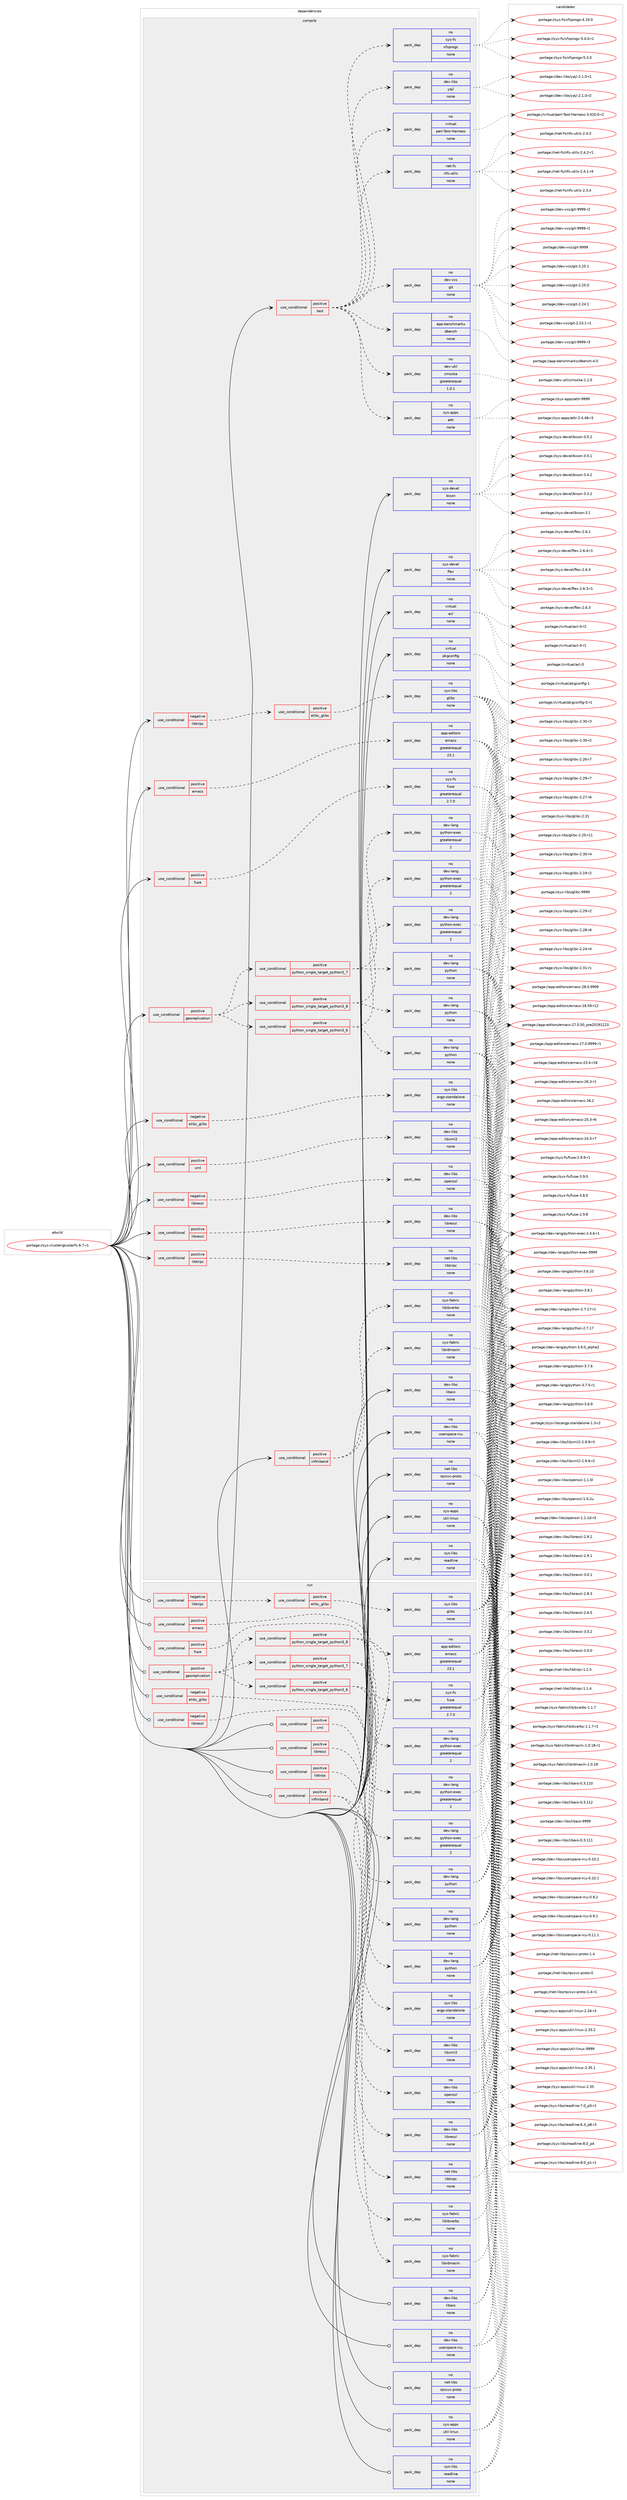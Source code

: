 digraph prolog {

# *************
# Graph options
# *************

newrank=true;
concentrate=true;
compound=true;
graph [rankdir=LR,fontname=Helvetica,fontsize=10,ranksep=1.5];#, ranksep=2.5, nodesep=0.2];
edge  [arrowhead=vee];
node  [fontname=Helvetica,fontsize=10];

# **********
# The ebuild
# **********

subgraph cluster_leftcol {
color=gray;
rank=same;
label=<<i>ebuild</i>>;
id [label="portage://sys-cluster/glusterfs-6.7-r1", color=red, width=4, href="../sys-cluster/glusterfs-6.7-r1.svg"];
}

# ****************
# The dependencies
# ****************

subgraph cluster_midcol {
color=gray;
label=<<i>dependencies</i>>;
subgraph cluster_compile {
fillcolor="#eeeeee";
style=filled;
label=<<i>compile</i>>;
subgraph cond10984 {
dependency53652 [label=<<TABLE BORDER="0" CELLBORDER="1" CELLSPACING="0" CELLPADDING="4"><TR><TD ROWSPAN="3" CELLPADDING="10">use_conditional</TD></TR><TR><TD>negative</TD></TR><TR><TD>elibc_glibc</TD></TR></TABLE>>, shape=none, color=red];
subgraph pack41522 {
dependency53653 [label=<<TABLE BORDER="0" CELLBORDER="1" CELLSPACING="0" CELLPADDING="4" WIDTH="220"><TR><TD ROWSPAN="6" CELLPADDING="30">pack_dep</TD></TR><TR><TD WIDTH="110">no</TD></TR><TR><TD>sys-libs</TD></TR><TR><TD>argp-standalone</TD></TR><TR><TD>none</TD></TR><TR><TD></TD></TR></TABLE>>, shape=none, color=blue];
}
dependency53652:e -> dependency53653:w [weight=20,style="dashed",arrowhead="vee"];
}
id:e -> dependency53652:w [weight=20,style="solid",arrowhead="vee"];
subgraph cond10985 {
dependency53654 [label=<<TABLE BORDER="0" CELLBORDER="1" CELLSPACING="0" CELLPADDING="4"><TR><TD ROWSPAN="3" CELLPADDING="10">use_conditional</TD></TR><TR><TD>negative</TD></TR><TR><TD>libressl</TD></TR></TABLE>>, shape=none, color=red];
subgraph pack41523 {
dependency53655 [label=<<TABLE BORDER="0" CELLBORDER="1" CELLSPACING="0" CELLPADDING="4" WIDTH="220"><TR><TD ROWSPAN="6" CELLPADDING="30">pack_dep</TD></TR><TR><TD WIDTH="110">no</TD></TR><TR><TD>dev-libs</TD></TR><TR><TD>openssl</TD></TR><TR><TD>none</TD></TR><TR><TD></TD></TR></TABLE>>, shape=none, color=blue];
}
dependency53654:e -> dependency53655:w [weight=20,style="dashed",arrowhead="vee"];
}
id:e -> dependency53654:w [weight=20,style="solid",arrowhead="vee"];
subgraph cond10986 {
dependency53656 [label=<<TABLE BORDER="0" CELLBORDER="1" CELLSPACING="0" CELLPADDING="4"><TR><TD ROWSPAN="3" CELLPADDING="10">use_conditional</TD></TR><TR><TD>negative</TD></TR><TR><TD>libtirpc</TD></TR></TABLE>>, shape=none, color=red];
subgraph cond10987 {
dependency53657 [label=<<TABLE BORDER="0" CELLBORDER="1" CELLSPACING="0" CELLPADDING="4"><TR><TD ROWSPAN="3" CELLPADDING="10">use_conditional</TD></TR><TR><TD>positive</TD></TR><TR><TD>elibc_glibc</TD></TR></TABLE>>, shape=none, color=red];
subgraph pack41524 {
dependency53658 [label=<<TABLE BORDER="0" CELLBORDER="1" CELLSPACING="0" CELLPADDING="4" WIDTH="220"><TR><TD ROWSPAN="6" CELLPADDING="30">pack_dep</TD></TR><TR><TD WIDTH="110">no</TD></TR><TR><TD>sys-libs</TD></TR><TR><TD>glibc</TD></TR><TR><TD>none</TD></TR><TR><TD></TD></TR></TABLE>>, shape=none, color=blue];
}
dependency53657:e -> dependency53658:w [weight=20,style="dashed",arrowhead="vee"];
}
dependency53656:e -> dependency53657:w [weight=20,style="dashed",arrowhead="vee"];
}
id:e -> dependency53656:w [weight=20,style="solid",arrowhead="vee"];
subgraph cond10988 {
dependency53659 [label=<<TABLE BORDER="0" CELLBORDER="1" CELLSPACING="0" CELLPADDING="4"><TR><TD ROWSPAN="3" CELLPADDING="10">use_conditional</TD></TR><TR><TD>positive</TD></TR><TR><TD>emacs</TD></TR></TABLE>>, shape=none, color=red];
subgraph pack41525 {
dependency53660 [label=<<TABLE BORDER="0" CELLBORDER="1" CELLSPACING="0" CELLPADDING="4" WIDTH="220"><TR><TD ROWSPAN="6" CELLPADDING="30">pack_dep</TD></TR><TR><TD WIDTH="110">no</TD></TR><TR><TD>app-editors</TD></TR><TR><TD>emacs</TD></TR><TR><TD>greaterequal</TD></TR><TR><TD>23.1</TD></TR></TABLE>>, shape=none, color=blue];
}
dependency53659:e -> dependency53660:w [weight=20,style="dashed",arrowhead="vee"];
}
id:e -> dependency53659:w [weight=20,style="solid",arrowhead="vee"];
subgraph cond10989 {
dependency53661 [label=<<TABLE BORDER="0" CELLBORDER="1" CELLSPACING="0" CELLPADDING="4"><TR><TD ROWSPAN="3" CELLPADDING="10">use_conditional</TD></TR><TR><TD>positive</TD></TR><TR><TD>fuse</TD></TR></TABLE>>, shape=none, color=red];
subgraph pack41526 {
dependency53662 [label=<<TABLE BORDER="0" CELLBORDER="1" CELLSPACING="0" CELLPADDING="4" WIDTH="220"><TR><TD ROWSPAN="6" CELLPADDING="30">pack_dep</TD></TR><TR><TD WIDTH="110">no</TD></TR><TR><TD>sys-fs</TD></TR><TR><TD>fuse</TD></TR><TR><TD>greaterequal</TD></TR><TR><TD>2.7.0</TD></TR></TABLE>>, shape=none, color=blue];
}
dependency53661:e -> dependency53662:w [weight=20,style="dashed",arrowhead="vee"];
}
id:e -> dependency53661:w [weight=20,style="solid",arrowhead="vee"];
subgraph cond10990 {
dependency53663 [label=<<TABLE BORDER="0" CELLBORDER="1" CELLSPACING="0" CELLPADDING="4"><TR><TD ROWSPAN="3" CELLPADDING="10">use_conditional</TD></TR><TR><TD>positive</TD></TR><TR><TD>georeplication</TD></TR></TABLE>>, shape=none, color=red];
subgraph cond10991 {
dependency53664 [label=<<TABLE BORDER="0" CELLBORDER="1" CELLSPACING="0" CELLPADDING="4"><TR><TD ROWSPAN="3" CELLPADDING="10">use_conditional</TD></TR><TR><TD>positive</TD></TR><TR><TD>python_single_target_python3_6</TD></TR></TABLE>>, shape=none, color=red];
subgraph pack41527 {
dependency53665 [label=<<TABLE BORDER="0" CELLBORDER="1" CELLSPACING="0" CELLPADDING="4" WIDTH="220"><TR><TD ROWSPAN="6" CELLPADDING="30">pack_dep</TD></TR><TR><TD WIDTH="110">no</TD></TR><TR><TD>dev-lang</TD></TR><TR><TD>python</TD></TR><TR><TD>none</TD></TR><TR><TD></TD></TR></TABLE>>, shape=none, color=blue];
}
dependency53664:e -> dependency53665:w [weight=20,style="dashed",arrowhead="vee"];
subgraph pack41528 {
dependency53666 [label=<<TABLE BORDER="0" CELLBORDER="1" CELLSPACING="0" CELLPADDING="4" WIDTH="220"><TR><TD ROWSPAN="6" CELLPADDING="30">pack_dep</TD></TR><TR><TD WIDTH="110">no</TD></TR><TR><TD>dev-lang</TD></TR><TR><TD>python-exec</TD></TR><TR><TD>greaterequal</TD></TR><TR><TD>2</TD></TR></TABLE>>, shape=none, color=blue];
}
dependency53664:e -> dependency53666:w [weight=20,style="dashed",arrowhead="vee"];
}
dependency53663:e -> dependency53664:w [weight=20,style="dashed",arrowhead="vee"];
subgraph cond10992 {
dependency53667 [label=<<TABLE BORDER="0" CELLBORDER="1" CELLSPACING="0" CELLPADDING="4"><TR><TD ROWSPAN="3" CELLPADDING="10">use_conditional</TD></TR><TR><TD>positive</TD></TR><TR><TD>python_single_target_python3_7</TD></TR></TABLE>>, shape=none, color=red];
subgraph pack41529 {
dependency53668 [label=<<TABLE BORDER="0" CELLBORDER="1" CELLSPACING="0" CELLPADDING="4" WIDTH="220"><TR><TD ROWSPAN="6" CELLPADDING="30">pack_dep</TD></TR><TR><TD WIDTH="110">no</TD></TR><TR><TD>dev-lang</TD></TR><TR><TD>python</TD></TR><TR><TD>none</TD></TR><TR><TD></TD></TR></TABLE>>, shape=none, color=blue];
}
dependency53667:e -> dependency53668:w [weight=20,style="dashed",arrowhead="vee"];
subgraph pack41530 {
dependency53669 [label=<<TABLE BORDER="0" CELLBORDER="1" CELLSPACING="0" CELLPADDING="4" WIDTH="220"><TR><TD ROWSPAN="6" CELLPADDING="30">pack_dep</TD></TR><TR><TD WIDTH="110">no</TD></TR><TR><TD>dev-lang</TD></TR><TR><TD>python-exec</TD></TR><TR><TD>greaterequal</TD></TR><TR><TD>2</TD></TR></TABLE>>, shape=none, color=blue];
}
dependency53667:e -> dependency53669:w [weight=20,style="dashed",arrowhead="vee"];
}
dependency53663:e -> dependency53667:w [weight=20,style="dashed",arrowhead="vee"];
subgraph cond10993 {
dependency53670 [label=<<TABLE BORDER="0" CELLBORDER="1" CELLSPACING="0" CELLPADDING="4"><TR><TD ROWSPAN="3" CELLPADDING="10">use_conditional</TD></TR><TR><TD>positive</TD></TR><TR><TD>python_single_target_python3_8</TD></TR></TABLE>>, shape=none, color=red];
subgraph pack41531 {
dependency53671 [label=<<TABLE BORDER="0" CELLBORDER="1" CELLSPACING="0" CELLPADDING="4" WIDTH="220"><TR><TD ROWSPAN="6" CELLPADDING="30">pack_dep</TD></TR><TR><TD WIDTH="110">no</TD></TR><TR><TD>dev-lang</TD></TR><TR><TD>python</TD></TR><TR><TD>none</TD></TR><TR><TD></TD></TR></TABLE>>, shape=none, color=blue];
}
dependency53670:e -> dependency53671:w [weight=20,style="dashed",arrowhead="vee"];
subgraph pack41532 {
dependency53672 [label=<<TABLE BORDER="0" CELLBORDER="1" CELLSPACING="0" CELLPADDING="4" WIDTH="220"><TR><TD ROWSPAN="6" CELLPADDING="30">pack_dep</TD></TR><TR><TD WIDTH="110">no</TD></TR><TR><TD>dev-lang</TD></TR><TR><TD>python-exec</TD></TR><TR><TD>greaterequal</TD></TR><TR><TD>2</TD></TR></TABLE>>, shape=none, color=blue];
}
dependency53670:e -> dependency53672:w [weight=20,style="dashed",arrowhead="vee"];
}
dependency53663:e -> dependency53670:w [weight=20,style="dashed",arrowhead="vee"];
}
id:e -> dependency53663:w [weight=20,style="solid",arrowhead="vee"];
subgraph cond10994 {
dependency53673 [label=<<TABLE BORDER="0" CELLBORDER="1" CELLSPACING="0" CELLPADDING="4"><TR><TD ROWSPAN="3" CELLPADDING="10">use_conditional</TD></TR><TR><TD>positive</TD></TR><TR><TD>infiniband</TD></TR></TABLE>>, shape=none, color=red];
subgraph pack41533 {
dependency53674 [label=<<TABLE BORDER="0" CELLBORDER="1" CELLSPACING="0" CELLPADDING="4" WIDTH="220"><TR><TD ROWSPAN="6" CELLPADDING="30">pack_dep</TD></TR><TR><TD WIDTH="110">no</TD></TR><TR><TD>sys-fabric</TD></TR><TR><TD>libibverbs</TD></TR><TR><TD>none</TD></TR><TR><TD></TD></TR></TABLE>>, shape=none, color=blue];
}
dependency53673:e -> dependency53674:w [weight=20,style="dashed",arrowhead="vee"];
subgraph pack41534 {
dependency53675 [label=<<TABLE BORDER="0" CELLBORDER="1" CELLSPACING="0" CELLPADDING="4" WIDTH="220"><TR><TD ROWSPAN="6" CELLPADDING="30">pack_dep</TD></TR><TR><TD WIDTH="110">no</TD></TR><TR><TD>sys-fabric</TD></TR><TR><TD>librdmacm</TD></TR><TR><TD>none</TD></TR><TR><TD></TD></TR></TABLE>>, shape=none, color=blue];
}
dependency53673:e -> dependency53675:w [weight=20,style="dashed",arrowhead="vee"];
}
id:e -> dependency53673:w [weight=20,style="solid",arrowhead="vee"];
subgraph cond10995 {
dependency53676 [label=<<TABLE BORDER="0" CELLBORDER="1" CELLSPACING="0" CELLPADDING="4"><TR><TD ROWSPAN="3" CELLPADDING="10">use_conditional</TD></TR><TR><TD>positive</TD></TR><TR><TD>libressl</TD></TR></TABLE>>, shape=none, color=red];
subgraph pack41535 {
dependency53677 [label=<<TABLE BORDER="0" CELLBORDER="1" CELLSPACING="0" CELLPADDING="4" WIDTH="220"><TR><TD ROWSPAN="6" CELLPADDING="30">pack_dep</TD></TR><TR><TD WIDTH="110">no</TD></TR><TR><TD>dev-libs</TD></TR><TR><TD>libressl</TD></TR><TR><TD>none</TD></TR><TR><TD></TD></TR></TABLE>>, shape=none, color=blue];
}
dependency53676:e -> dependency53677:w [weight=20,style="dashed",arrowhead="vee"];
}
id:e -> dependency53676:w [weight=20,style="solid",arrowhead="vee"];
subgraph cond10996 {
dependency53678 [label=<<TABLE BORDER="0" CELLBORDER="1" CELLSPACING="0" CELLPADDING="4"><TR><TD ROWSPAN="3" CELLPADDING="10">use_conditional</TD></TR><TR><TD>positive</TD></TR><TR><TD>libtirpc</TD></TR></TABLE>>, shape=none, color=red];
subgraph pack41536 {
dependency53679 [label=<<TABLE BORDER="0" CELLBORDER="1" CELLSPACING="0" CELLPADDING="4" WIDTH="220"><TR><TD ROWSPAN="6" CELLPADDING="30">pack_dep</TD></TR><TR><TD WIDTH="110">no</TD></TR><TR><TD>net-libs</TD></TR><TR><TD>libtirpc</TD></TR><TR><TD>none</TD></TR><TR><TD></TD></TR></TABLE>>, shape=none, color=blue];
}
dependency53678:e -> dependency53679:w [weight=20,style="dashed",arrowhead="vee"];
}
id:e -> dependency53678:w [weight=20,style="solid",arrowhead="vee"];
subgraph cond10997 {
dependency53680 [label=<<TABLE BORDER="0" CELLBORDER="1" CELLSPACING="0" CELLPADDING="4"><TR><TD ROWSPAN="3" CELLPADDING="10">use_conditional</TD></TR><TR><TD>positive</TD></TR><TR><TD>test</TD></TR></TABLE>>, shape=none, color=red];
subgraph pack41537 {
dependency53681 [label=<<TABLE BORDER="0" CELLBORDER="1" CELLSPACING="0" CELLPADDING="4" WIDTH="220"><TR><TD ROWSPAN="6" CELLPADDING="30">pack_dep</TD></TR><TR><TD WIDTH="110">no</TD></TR><TR><TD>dev-util</TD></TR><TR><TD>cmocka</TD></TR><TR><TD>greaterequal</TD></TR><TR><TD>1.0.1</TD></TR></TABLE>>, shape=none, color=blue];
}
dependency53680:e -> dependency53681:w [weight=20,style="dashed",arrowhead="vee"];
subgraph pack41538 {
dependency53682 [label=<<TABLE BORDER="0" CELLBORDER="1" CELLSPACING="0" CELLPADDING="4" WIDTH="220"><TR><TD ROWSPAN="6" CELLPADDING="30">pack_dep</TD></TR><TR><TD WIDTH="110">no</TD></TR><TR><TD>app-benchmarks</TD></TR><TR><TD>dbench</TD></TR><TR><TD>none</TD></TR><TR><TD></TD></TR></TABLE>>, shape=none, color=blue];
}
dependency53680:e -> dependency53682:w [weight=20,style="dashed",arrowhead="vee"];
subgraph pack41539 {
dependency53683 [label=<<TABLE BORDER="0" CELLBORDER="1" CELLSPACING="0" CELLPADDING="4" WIDTH="220"><TR><TD ROWSPAN="6" CELLPADDING="30">pack_dep</TD></TR><TR><TD WIDTH="110">no</TD></TR><TR><TD>dev-vcs</TD></TR><TR><TD>git</TD></TR><TR><TD>none</TD></TR><TR><TD></TD></TR></TABLE>>, shape=none, color=blue];
}
dependency53680:e -> dependency53683:w [weight=20,style="dashed",arrowhead="vee"];
subgraph pack41540 {
dependency53684 [label=<<TABLE BORDER="0" CELLBORDER="1" CELLSPACING="0" CELLPADDING="4" WIDTH="220"><TR><TD ROWSPAN="6" CELLPADDING="30">pack_dep</TD></TR><TR><TD WIDTH="110">no</TD></TR><TR><TD>net-fs</TD></TR><TR><TD>nfs-utils</TD></TR><TR><TD>none</TD></TR><TR><TD></TD></TR></TABLE>>, shape=none, color=blue];
}
dependency53680:e -> dependency53684:w [weight=20,style="dashed",arrowhead="vee"];
subgraph pack41541 {
dependency53685 [label=<<TABLE BORDER="0" CELLBORDER="1" CELLSPACING="0" CELLPADDING="4" WIDTH="220"><TR><TD ROWSPAN="6" CELLPADDING="30">pack_dep</TD></TR><TR><TD WIDTH="110">no</TD></TR><TR><TD>virtual</TD></TR><TR><TD>perl-Test-Harness</TD></TR><TR><TD>none</TD></TR><TR><TD></TD></TR></TABLE>>, shape=none, color=blue];
}
dependency53680:e -> dependency53685:w [weight=20,style="dashed",arrowhead="vee"];
subgraph pack41542 {
dependency53686 [label=<<TABLE BORDER="0" CELLBORDER="1" CELLSPACING="0" CELLPADDING="4" WIDTH="220"><TR><TD ROWSPAN="6" CELLPADDING="30">pack_dep</TD></TR><TR><TD WIDTH="110">no</TD></TR><TR><TD>dev-libs</TD></TR><TR><TD>yajl</TD></TR><TR><TD>none</TD></TR><TR><TD></TD></TR></TABLE>>, shape=none, color=blue];
}
dependency53680:e -> dependency53686:w [weight=20,style="dashed",arrowhead="vee"];
subgraph pack41543 {
dependency53687 [label=<<TABLE BORDER="0" CELLBORDER="1" CELLSPACING="0" CELLPADDING="4" WIDTH="220"><TR><TD ROWSPAN="6" CELLPADDING="30">pack_dep</TD></TR><TR><TD WIDTH="110">no</TD></TR><TR><TD>sys-fs</TD></TR><TR><TD>xfsprogs</TD></TR><TR><TD>none</TD></TR><TR><TD></TD></TR></TABLE>>, shape=none, color=blue];
}
dependency53680:e -> dependency53687:w [weight=20,style="dashed",arrowhead="vee"];
subgraph pack41544 {
dependency53688 [label=<<TABLE BORDER="0" CELLBORDER="1" CELLSPACING="0" CELLPADDING="4" WIDTH="220"><TR><TD ROWSPAN="6" CELLPADDING="30">pack_dep</TD></TR><TR><TD WIDTH="110">no</TD></TR><TR><TD>sys-apps</TD></TR><TR><TD>attr</TD></TR><TR><TD>none</TD></TR><TR><TD></TD></TR></TABLE>>, shape=none, color=blue];
}
dependency53680:e -> dependency53688:w [weight=20,style="dashed",arrowhead="vee"];
}
id:e -> dependency53680:w [weight=20,style="solid",arrowhead="vee"];
subgraph cond10998 {
dependency53689 [label=<<TABLE BORDER="0" CELLBORDER="1" CELLSPACING="0" CELLPADDING="4"><TR><TD ROWSPAN="3" CELLPADDING="10">use_conditional</TD></TR><TR><TD>positive</TD></TR><TR><TD>xml</TD></TR></TABLE>>, shape=none, color=red];
subgraph pack41545 {
dependency53690 [label=<<TABLE BORDER="0" CELLBORDER="1" CELLSPACING="0" CELLPADDING="4" WIDTH="220"><TR><TD ROWSPAN="6" CELLPADDING="30">pack_dep</TD></TR><TR><TD WIDTH="110">no</TD></TR><TR><TD>dev-libs</TD></TR><TR><TD>libxml2</TD></TR><TR><TD>none</TD></TR><TR><TD></TD></TR></TABLE>>, shape=none, color=blue];
}
dependency53689:e -> dependency53690:w [weight=20,style="dashed",arrowhead="vee"];
}
id:e -> dependency53689:w [weight=20,style="solid",arrowhead="vee"];
subgraph pack41546 {
dependency53691 [label=<<TABLE BORDER="0" CELLBORDER="1" CELLSPACING="0" CELLPADDING="4" WIDTH="220"><TR><TD ROWSPAN="6" CELLPADDING="30">pack_dep</TD></TR><TR><TD WIDTH="110">no</TD></TR><TR><TD>dev-libs</TD></TR><TR><TD>libaio</TD></TR><TR><TD>none</TD></TR><TR><TD></TD></TR></TABLE>>, shape=none, color=blue];
}
id:e -> dependency53691:w [weight=20,style="solid",arrowhead="vee"];
subgraph pack41547 {
dependency53692 [label=<<TABLE BORDER="0" CELLBORDER="1" CELLSPACING="0" CELLPADDING="4" WIDTH="220"><TR><TD ROWSPAN="6" CELLPADDING="30">pack_dep</TD></TR><TR><TD WIDTH="110">no</TD></TR><TR><TD>dev-libs</TD></TR><TR><TD>userspace-rcu</TD></TR><TR><TD>none</TD></TR><TR><TD></TD></TR></TABLE>>, shape=none, color=blue];
}
id:e -> dependency53692:w [weight=20,style="solid",arrowhead="vee"];
subgraph pack41548 {
dependency53693 [label=<<TABLE BORDER="0" CELLBORDER="1" CELLSPACING="0" CELLPADDING="4" WIDTH="220"><TR><TD ROWSPAN="6" CELLPADDING="30">pack_dep</TD></TR><TR><TD WIDTH="110">no</TD></TR><TR><TD>net-libs</TD></TR><TR><TD>rpcsvc-proto</TD></TR><TR><TD>none</TD></TR><TR><TD></TD></TR></TABLE>>, shape=none, color=blue];
}
id:e -> dependency53693:w [weight=20,style="solid",arrowhead="vee"];
subgraph pack41549 {
dependency53694 [label=<<TABLE BORDER="0" CELLBORDER="1" CELLSPACING="0" CELLPADDING="4" WIDTH="220"><TR><TD ROWSPAN="6" CELLPADDING="30">pack_dep</TD></TR><TR><TD WIDTH="110">no</TD></TR><TR><TD>sys-apps</TD></TR><TR><TD>util-linux</TD></TR><TR><TD>none</TD></TR><TR><TD></TD></TR></TABLE>>, shape=none, color=blue];
}
id:e -> dependency53694:w [weight=20,style="solid",arrowhead="vee"];
subgraph pack41550 {
dependency53695 [label=<<TABLE BORDER="0" CELLBORDER="1" CELLSPACING="0" CELLPADDING="4" WIDTH="220"><TR><TD ROWSPAN="6" CELLPADDING="30">pack_dep</TD></TR><TR><TD WIDTH="110">no</TD></TR><TR><TD>sys-devel</TD></TR><TR><TD>bison</TD></TR><TR><TD>none</TD></TR><TR><TD></TD></TR></TABLE>>, shape=none, color=blue];
}
id:e -> dependency53695:w [weight=20,style="solid",arrowhead="vee"];
subgraph pack41551 {
dependency53696 [label=<<TABLE BORDER="0" CELLBORDER="1" CELLSPACING="0" CELLPADDING="4" WIDTH="220"><TR><TD ROWSPAN="6" CELLPADDING="30">pack_dep</TD></TR><TR><TD WIDTH="110">no</TD></TR><TR><TD>sys-devel</TD></TR><TR><TD>flex</TD></TR><TR><TD>none</TD></TR><TR><TD></TD></TR></TABLE>>, shape=none, color=blue];
}
id:e -> dependency53696:w [weight=20,style="solid",arrowhead="vee"];
subgraph pack41552 {
dependency53697 [label=<<TABLE BORDER="0" CELLBORDER="1" CELLSPACING="0" CELLPADDING="4" WIDTH="220"><TR><TD ROWSPAN="6" CELLPADDING="30">pack_dep</TD></TR><TR><TD WIDTH="110">no</TD></TR><TR><TD>sys-libs</TD></TR><TR><TD>readline</TD></TR><TR><TD>none</TD></TR><TR><TD></TD></TR></TABLE>>, shape=none, color=blue];
}
id:e -> dependency53697:w [weight=20,style="solid",arrowhead="vee"];
subgraph pack41553 {
dependency53698 [label=<<TABLE BORDER="0" CELLBORDER="1" CELLSPACING="0" CELLPADDING="4" WIDTH="220"><TR><TD ROWSPAN="6" CELLPADDING="30">pack_dep</TD></TR><TR><TD WIDTH="110">no</TD></TR><TR><TD>virtual</TD></TR><TR><TD>acl</TD></TR><TR><TD>none</TD></TR><TR><TD></TD></TR></TABLE>>, shape=none, color=blue];
}
id:e -> dependency53698:w [weight=20,style="solid",arrowhead="vee"];
subgraph pack41554 {
dependency53699 [label=<<TABLE BORDER="0" CELLBORDER="1" CELLSPACING="0" CELLPADDING="4" WIDTH="220"><TR><TD ROWSPAN="6" CELLPADDING="30">pack_dep</TD></TR><TR><TD WIDTH="110">no</TD></TR><TR><TD>virtual</TD></TR><TR><TD>pkgconfig</TD></TR><TR><TD>none</TD></TR><TR><TD></TD></TR></TABLE>>, shape=none, color=blue];
}
id:e -> dependency53699:w [weight=20,style="solid",arrowhead="vee"];
}
subgraph cluster_compileandrun {
fillcolor="#eeeeee";
style=filled;
label=<<i>compile and run</i>>;
}
subgraph cluster_run {
fillcolor="#eeeeee";
style=filled;
label=<<i>run</i>>;
subgraph cond10999 {
dependency53700 [label=<<TABLE BORDER="0" CELLBORDER="1" CELLSPACING="0" CELLPADDING="4"><TR><TD ROWSPAN="3" CELLPADDING="10">use_conditional</TD></TR><TR><TD>negative</TD></TR><TR><TD>elibc_glibc</TD></TR></TABLE>>, shape=none, color=red];
subgraph pack41555 {
dependency53701 [label=<<TABLE BORDER="0" CELLBORDER="1" CELLSPACING="0" CELLPADDING="4" WIDTH="220"><TR><TD ROWSPAN="6" CELLPADDING="30">pack_dep</TD></TR><TR><TD WIDTH="110">no</TD></TR><TR><TD>sys-libs</TD></TR><TR><TD>argp-standalone</TD></TR><TR><TD>none</TD></TR><TR><TD></TD></TR></TABLE>>, shape=none, color=blue];
}
dependency53700:e -> dependency53701:w [weight=20,style="dashed",arrowhead="vee"];
}
id:e -> dependency53700:w [weight=20,style="solid",arrowhead="odot"];
subgraph cond11000 {
dependency53702 [label=<<TABLE BORDER="0" CELLBORDER="1" CELLSPACING="0" CELLPADDING="4"><TR><TD ROWSPAN="3" CELLPADDING="10">use_conditional</TD></TR><TR><TD>negative</TD></TR><TR><TD>libressl</TD></TR></TABLE>>, shape=none, color=red];
subgraph pack41556 {
dependency53703 [label=<<TABLE BORDER="0" CELLBORDER="1" CELLSPACING="0" CELLPADDING="4" WIDTH="220"><TR><TD ROWSPAN="6" CELLPADDING="30">pack_dep</TD></TR><TR><TD WIDTH="110">no</TD></TR><TR><TD>dev-libs</TD></TR><TR><TD>openssl</TD></TR><TR><TD>none</TD></TR><TR><TD></TD></TR></TABLE>>, shape=none, color=blue];
}
dependency53702:e -> dependency53703:w [weight=20,style="dashed",arrowhead="vee"];
}
id:e -> dependency53702:w [weight=20,style="solid",arrowhead="odot"];
subgraph cond11001 {
dependency53704 [label=<<TABLE BORDER="0" CELLBORDER="1" CELLSPACING="0" CELLPADDING="4"><TR><TD ROWSPAN="3" CELLPADDING="10">use_conditional</TD></TR><TR><TD>negative</TD></TR><TR><TD>libtirpc</TD></TR></TABLE>>, shape=none, color=red];
subgraph cond11002 {
dependency53705 [label=<<TABLE BORDER="0" CELLBORDER="1" CELLSPACING="0" CELLPADDING="4"><TR><TD ROWSPAN="3" CELLPADDING="10">use_conditional</TD></TR><TR><TD>positive</TD></TR><TR><TD>elibc_glibc</TD></TR></TABLE>>, shape=none, color=red];
subgraph pack41557 {
dependency53706 [label=<<TABLE BORDER="0" CELLBORDER="1" CELLSPACING="0" CELLPADDING="4" WIDTH="220"><TR><TD ROWSPAN="6" CELLPADDING="30">pack_dep</TD></TR><TR><TD WIDTH="110">no</TD></TR><TR><TD>sys-libs</TD></TR><TR><TD>glibc</TD></TR><TR><TD>none</TD></TR><TR><TD></TD></TR></TABLE>>, shape=none, color=blue];
}
dependency53705:e -> dependency53706:w [weight=20,style="dashed",arrowhead="vee"];
}
dependency53704:e -> dependency53705:w [weight=20,style="dashed",arrowhead="vee"];
}
id:e -> dependency53704:w [weight=20,style="solid",arrowhead="odot"];
subgraph cond11003 {
dependency53707 [label=<<TABLE BORDER="0" CELLBORDER="1" CELLSPACING="0" CELLPADDING="4"><TR><TD ROWSPAN="3" CELLPADDING="10">use_conditional</TD></TR><TR><TD>positive</TD></TR><TR><TD>emacs</TD></TR></TABLE>>, shape=none, color=red];
subgraph pack41558 {
dependency53708 [label=<<TABLE BORDER="0" CELLBORDER="1" CELLSPACING="0" CELLPADDING="4" WIDTH="220"><TR><TD ROWSPAN="6" CELLPADDING="30">pack_dep</TD></TR><TR><TD WIDTH="110">no</TD></TR><TR><TD>app-editors</TD></TR><TR><TD>emacs</TD></TR><TR><TD>greaterequal</TD></TR><TR><TD>23.1</TD></TR></TABLE>>, shape=none, color=blue];
}
dependency53707:e -> dependency53708:w [weight=20,style="dashed",arrowhead="vee"];
}
id:e -> dependency53707:w [weight=20,style="solid",arrowhead="odot"];
subgraph cond11004 {
dependency53709 [label=<<TABLE BORDER="0" CELLBORDER="1" CELLSPACING="0" CELLPADDING="4"><TR><TD ROWSPAN="3" CELLPADDING="10">use_conditional</TD></TR><TR><TD>positive</TD></TR><TR><TD>fuse</TD></TR></TABLE>>, shape=none, color=red];
subgraph pack41559 {
dependency53710 [label=<<TABLE BORDER="0" CELLBORDER="1" CELLSPACING="0" CELLPADDING="4" WIDTH="220"><TR><TD ROWSPAN="6" CELLPADDING="30">pack_dep</TD></TR><TR><TD WIDTH="110">no</TD></TR><TR><TD>sys-fs</TD></TR><TR><TD>fuse</TD></TR><TR><TD>greaterequal</TD></TR><TR><TD>2.7.0</TD></TR></TABLE>>, shape=none, color=blue];
}
dependency53709:e -> dependency53710:w [weight=20,style="dashed",arrowhead="vee"];
}
id:e -> dependency53709:w [weight=20,style="solid",arrowhead="odot"];
subgraph cond11005 {
dependency53711 [label=<<TABLE BORDER="0" CELLBORDER="1" CELLSPACING="0" CELLPADDING="4"><TR><TD ROWSPAN="3" CELLPADDING="10">use_conditional</TD></TR><TR><TD>positive</TD></TR><TR><TD>georeplication</TD></TR></TABLE>>, shape=none, color=red];
subgraph cond11006 {
dependency53712 [label=<<TABLE BORDER="0" CELLBORDER="1" CELLSPACING="0" CELLPADDING="4"><TR><TD ROWSPAN="3" CELLPADDING="10">use_conditional</TD></TR><TR><TD>positive</TD></TR><TR><TD>python_single_target_python3_6</TD></TR></TABLE>>, shape=none, color=red];
subgraph pack41560 {
dependency53713 [label=<<TABLE BORDER="0" CELLBORDER="1" CELLSPACING="0" CELLPADDING="4" WIDTH="220"><TR><TD ROWSPAN="6" CELLPADDING="30">pack_dep</TD></TR><TR><TD WIDTH="110">no</TD></TR><TR><TD>dev-lang</TD></TR><TR><TD>python</TD></TR><TR><TD>none</TD></TR><TR><TD></TD></TR></TABLE>>, shape=none, color=blue];
}
dependency53712:e -> dependency53713:w [weight=20,style="dashed",arrowhead="vee"];
subgraph pack41561 {
dependency53714 [label=<<TABLE BORDER="0" CELLBORDER="1" CELLSPACING="0" CELLPADDING="4" WIDTH="220"><TR><TD ROWSPAN="6" CELLPADDING="30">pack_dep</TD></TR><TR><TD WIDTH="110">no</TD></TR><TR><TD>dev-lang</TD></TR><TR><TD>python-exec</TD></TR><TR><TD>greaterequal</TD></TR><TR><TD>2</TD></TR></TABLE>>, shape=none, color=blue];
}
dependency53712:e -> dependency53714:w [weight=20,style="dashed",arrowhead="vee"];
}
dependency53711:e -> dependency53712:w [weight=20,style="dashed",arrowhead="vee"];
subgraph cond11007 {
dependency53715 [label=<<TABLE BORDER="0" CELLBORDER="1" CELLSPACING="0" CELLPADDING="4"><TR><TD ROWSPAN="3" CELLPADDING="10">use_conditional</TD></TR><TR><TD>positive</TD></TR><TR><TD>python_single_target_python3_7</TD></TR></TABLE>>, shape=none, color=red];
subgraph pack41562 {
dependency53716 [label=<<TABLE BORDER="0" CELLBORDER="1" CELLSPACING="0" CELLPADDING="4" WIDTH="220"><TR><TD ROWSPAN="6" CELLPADDING="30">pack_dep</TD></TR><TR><TD WIDTH="110">no</TD></TR><TR><TD>dev-lang</TD></TR><TR><TD>python</TD></TR><TR><TD>none</TD></TR><TR><TD></TD></TR></TABLE>>, shape=none, color=blue];
}
dependency53715:e -> dependency53716:w [weight=20,style="dashed",arrowhead="vee"];
subgraph pack41563 {
dependency53717 [label=<<TABLE BORDER="0" CELLBORDER="1" CELLSPACING="0" CELLPADDING="4" WIDTH="220"><TR><TD ROWSPAN="6" CELLPADDING="30">pack_dep</TD></TR><TR><TD WIDTH="110">no</TD></TR><TR><TD>dev-lang</TD></TR><TR><TD>python-exec</TD></TR><TR><TD>greaterequal</TD></TR><TR><TD>2</TD></TR></TABLE>>, shape=none, color=blue];
}
dependency53715:e -> dependency53717:w [weight=20,style="dashed",arrowhead="vee"];
}
dependency53711:e -> dependency53715:w [weight=20,style="dashed",arrowhead="vee"];
subgraph cond11008 {
dependency53718 [label=<<TABLE BORDER="0" CELLBORDER="1" CELLSPACING="0" CELLPADDING="4"><TR><TD ROWSPAN="3" CELLPADDING="10">use_conditional</TD></TR><TR><TD>positive</TD></TR><TR><TD>python_single_target_python3_8</TD></TR></TABLE>>, shape=none, color=red];
subgraph pack41564 {
dependency53719 [label=<<TABLE BORDER="0" CELLBORDER="1" CELLSPACING="0" CELLPADDING="4" WIDTH="220"><TR><TD ROWSPAN="6" CELLPADDING="30">pack_dep</TD></TR><TR><TD WIDTH="110">no</TD></TR><TR><TD>dev-lang</TD></TR><TR><TD>python</TD></TR><TR><TD>none</TD></TR><TR><TD></TD></TR></TABLE>>, shape=none, color=blue];
}
dependency53718:e -> dependency53719:w [weight=20,style="dashed",arrowhead="vee"];
subgraph pack41565 {
dependency53720 [label=<<TABLE BORDER="0" CELLBORDER="1" CELLSPACING="0" CELLPADDING="4" WIDTH="220"><TR><TD ROWSPAN="6" CELLPADDING="30">pack_dep</TD></TR><TR><TD WIDTH="110">no</TD></TR><TR><TD>dev-lang</TD></TR><TR><TD>python-exec</TD></TR><TR><TD>greaterequal</TD></TR><TR><TD>2</TD></TR></TABLE>>, shape=none, color=blue];
}
dependency53718:e -> dependency53720:w [weight=20,style="dashed",arrowhead="vee"];
}
dependency53711:e -> dependency53718:w [weight=20,style="dashed",arrowhead="vee"];
}
id:e -> dependency53711:w [weight=20,style="solid",arrowhead="odot"];
subgraph cond11009 {
dependency53721 [label=<<TABLE BORDER="0" CELLBORDER="1" CELLSPACING="0" CELLPADDING="4"><TR><TD ROWSPAN="3" CELLPADDING="10">use_conditional</TD></TR><TR><TD>positive</TD></TR><TR><TD>infiniband</TD></TR></TABLE>>, shape=none, color=red];
subgraph pack41566 {
dependency53722 [label=<<TABLE BORDER="0" CELLBORDER="1" CELLSPACING="0" CELLPADDING="4" WIDTH="220"><TR><TD ROWSPAN="6" CELLPADDING="30">pack_dep</TD></TR><TR><TD WIDTH="110">no</TD></TR><TR><TD>sys-fabric</TD></TR><TR><TD>libibverbs</TD></TR><TR><TD>none</TD></TR><TR><TD></TD></TR></TABLE>>, shape=none, color=blue];
}
dependency53721:e -> dependency53722:w [weight=20,style="dashed",arrowhead="vee"];
subgraph pack41567 {
dependency53723 [label=<<TABLE BORDER="0" CELLBORDER="1" CELLSPACING="0" CELLPADDING="4" WIDTH="220"><TR><TD ROWSPAN="6" CELLPADDING="30">pack_dep</TD></TR><TR><TD WIDTH="110">no</TD></TR><TR><TD>sys-fabric</TD></TR><TR><TD>librdmacm</TD></TR><TR><TD>none</TD></TR><TR><TD></TD></TR></TABLE>>, shape=none, color=blue];
}
dependency53721:e -> dependency53723:w [weight=20,style="dashed",arrowhead="vee"];
}
id:e -> dependency53721:w [weight=20,style="solid",arrowhead="odot"];
subgraph cond11010 {
dependency53724 [label=<<TABLE BORDER="0" CELLBORDER="1" CELLSPACING="0" CELLPADDING="4"><TR><TD ROWSPAN="3" CELLPADDING="10">use_conditional</TD></TR><TR><TD>positive</TD></TR><TR><TD>libressl</TD></TR></TABLE>>, shape=none, color=red];
subgraph pack41568 {
dependency53725 [label=<<TABLE BORDER="0" CELLBORDER="1" CELLSPACING="0" CELLPADDING="4" WIDTH="220"><TR><TD ROWSPAN="6" CELLPADDING="30">pack_dep</TD></TR><TR><TD WIDTH="110">no</TD></TR><TR><TD>dev-libs</TD></TR><TR><TD>libressl</TD></TR><TR><TD>none</TD></TR><TR><TD></TD></TR></TABLE>>, shape=none, color=blue];
}
dependency53724:e -> dependency53725:w [weight=20,style="dashed",arrowhead="vee"];
}
id:e -> dependency53724:w [weight=20,style="solid",arrowhead="odot"];
subgraph cond11011 {
dependency53726 [label=<<TABLE BORDER="0" CELLBORDER="1" CELLSPACING="0" CELLPADDING="4"><TR><TD ROWSPAN="3" CELLPADDING="10">use_conditional</TD></TR><TR><TD>positive</TD></TR><TR><TD>libtirpc</TD></TR></TABLE>>, shape=none, color=red];
subgraph pack41569 {
dependency53727 [label=<<TABLE BORDER="0" CELLBORDER="1" CELLSPACING="0" CELLPADDING="4" WIDTH="220"><TR><TD ROWSPAN="6" CELLPADDING="30">pack_dep</TD></TR><TR><TD WIDTH="110">no</TD></TR><TR><TD>net-libs</TD></TR><TR><TD>libtirpc</TD></TR><TR><TD>none</TD></TR><TR><TD></TD></TR></TABLE>>, shape=none, color=blue];
}
dependency53726:e -> dependency53727:w [weight=20,style="dashed",arrowhead="vee"];
}
id:e -> dependency53726:w [weight=20,style="solid",arrowhead="odot"];
subgraph cond11012 {
dependency53728 [label=<<TABLE BORDER="0" CELLBORDER="1" CELLSPACING="0" CELLPADDING="4"><TR><TD ROWSPAN="3" CELLPADDING="10">use_conditional</TD></TR><TR><TD>positive</TD></TR><TR><TD>xml</TD></TR></TABLE>>, shape=none, color=red];
subgraph pack41570 {
dependency53729 [label=<<TABLE BORDER="0" CELLBORDER="1" CELLSPACING="0" CELLPADDING="4" WIDTH="220"><TR><TD ROWSPAN="6" CELLPADDING="30">pack_dep</TD></TR><TR><TD WIDTH="110">no</TD></TR><TR><TD>dev-libs</TD></TR><TR><TD>libxml2</TD></TR><TR><TD>none</TD></TR><TR><TD></TD></TR></TABLE>>, shape=none, color=blue];
}
dependency53728:e -> dependency53729:w [weight=20,style="dashed",arrowhead="vee"];
}
id:e -> dependency53728:w [weight=20,style="solid",arrowhead="odot"];
subgraph pack41571 {
dependency53730 [label=<<TABLE BORDER="0" CELLBORDER="1" CELLSPACING="0" CELLPADDING="4" WIDTH="220"><TR><TD ROWSPAN="6" CELLPADDING="30">pack_dep</TD></TR><TR><TD WIDTH="110">no</TD></TR><TR><TD>dev-libs</TD></TR><TR><TD>libaio</TD></TR><TR><TD>none</TD></TR><TR><TD></TD></TR></TABLE>>, shape=none, color=blue];
}
id:e -> dependency53730:w [weight=20,style="solid",arrowhead="odot"];
subgraph pack41572 {
dependency53731 [label=<<TABLE BORDER="0" CELLBORDER="1" CELLSPACING="0" CELLPADDING="4" WIDTH="220"><TR><TD ROWSPAN="6" CELLPADDING="30">pack_dep</TD></TR><TR><TD WIDTH="110">no</TD></TR><TR><TD>dev-libs</TD></TR><TR><TD>userspace-rcu</TD></TR><TR><TD>none</TD></TR><TR><TD></TD></TR></TABLE>>, shape=none, color=blue];
}
id:e -> dependency53731:w [weight=20,style="solid",arrowhead="odot"];
subgraph pack41573 {
dependency53732 [label=<<TABLE BORDER="0" CELLBORDER="1" CELLSPACING="0" CELLPADDING="4" WIDTH="220"><TR><TD ROWSPAN="6" CELLPADDING="30">pack_dep</TD></TR><TR><TD WIDTH="110">no</TD></TR><TR><TD>net-libs</TD></TR><TR><TD>rpcsvc-proto</TD></TR><TR><TD>none</TD></TR><TR><TD></TD></TR></TABLE>>, shape=none, color=blue];
}
id:e -> dependency53732:w [weight=20,style="solid",arrowhead="odot"];
subgraph pack41574 {
dependency53733 [label=<<TABLE BORDER="0" CELLBORDER="1" CELLSPACING="0" CELLPADDING="4" WIDTH="220"><TR><TD ROWSPAN="6" CELLPADDING="30">pack_dep</TD></TR><TR><TD WIDTH="110">no</TD></TR><TR><TD>sys-apps</TD></TR><TR><TD>util-linux</TD></TR><TR><TD>none</TD></TR><TR><TD></TD></TR></TABLE>>, shape=none, color=blue];
}
id:e -> dependency53733:w [weight=20,style="solid",arrowhead="odot"];
subgraph pack41575 {
dependency53734 [label=<<TABLE BORDER="0" CELLBORDER="1" CELLSPACING="0" CELLPADDING="4" WIDTH="220"><TR><TD ROWSPAN="6" CELLPADDING="30">pack_dep</TD></TR><TR><TD WIDTH="110">no</TD></TR><TR><TD>sys-libs</TD></TR><TR><TD>readline</TD></TR><TR><TD>none</TD></TR><TR><TD></TD></TR></TABLE>>, shape=none, color=blue];
}
id:e -> dependency53734:w [weight=20,style="solid",arrowhead="odot"];
}
}

# **************
# The candidates
# **************

subgraph cluster_choices {
rank=same;
color=gray;
label=<<i>candidates</i>>;

subgraph choice41522 {
color=black;
nodesep=1;
choice11512111545108105981154797114103112451151169711010097108111110101454946514511450 [label="portage://sys-libs/argp-standalone-1.3-r2", color=red, width=4,href="../sys-libs/argp-standalone-1.3-r2.svg"];
dependency53653:e -> choice11512111545108105981154797114103112451151169711010097108111110101454946514511450:w [style=dotted,weight="100"];
}
subgraph choice41523 {
color=black;
nodesep=1;
choice1001011184510810598115471111121011101151151084549464946491004511451 [label="portage://dev-libs/openssl-1.1.1d-r3", color=red, width=4,href="../dev-libs/openssl-1.1.1d-r3.svg"];
choice100101118451081059811547111112101110115115108454946494648108 [label="portage://dev-libs/openssl-1.1.0l", color=red, width=4,href="../dev-libs/openssl-1.1.0l.svg"];
choice100101118451081059811547111112101110115115108454946484650117 [label="portage://dev-libs/openssl-1.0.2u", color=red, width=4,href="../dev-libs/openssl-1.0.2u.svg"];
dependency53655:e -> choice1001011184510810598115471111121011101151151084549464946491004511451:w [style=dotted,weight="100"];
dependency53655:e -> choice100101118451081059811547111112101110115115108454946494648108:w [style=dotted,weight="100"];
dependency53655:e -> choice100101118451081059811547111112101110115115108454946484650117:w [style=dotted,weight="100"];
}
subgraph choice41524 {
color=black;
nodesep=1;
choice11512111545108105981154710310810598994557575757 [label="portage://sys-libs/glibc-9999", color=red, width=4,href="../sys-libs/glibc-9999.svg"];
choice115121115451081059811547103108105989945504651494511449 [label="portage://sys-libs/glibc-2.31-r1", color=red, width=4,href="../sys-libs/glibc-2.31-r1.svg"];
choice11512111545108105981154710310810598994550465149 [label="portage://sys-libs/glibc-2.31", color=red, width=4,href="../sys-libs/glibc-2.31.svg"];
choice115121115451081059811547103108105989945504651484511452 [label="portage://sys-libs/glibc-2.30-r4", color=red, width=4,href="../sys-libs/glibc-2.30-r4.svg"];
choice115121115451081059811547103108105989945504651484511451 [label="portage://sys-libs/glibc-2.30-r3", color=red, width=4,href="../sys-libs/glibc-2.30-r3.svg"];
choice115121115451081059811547103108105989945504651484511450 [label="portage://sys-libs/glibc-2.30-r2", color=red, width=4,href="../sys-libs/glibc-2.30-r2.svg"];
choice115121115451081059811547103108105989945504650574511455 [label="portage://sys-libs/glibc-2.29-r7", color=red, width=4,href="../sys-libs/glibc-2.29-r7.svg"];
choice115121115451081059811547103108105989945504650574511450 [label="portage://sys-libs/glibc-2.29-r2", color=red, width=4,href="../sys-libs/glibc-2.29-r2.svg"];
choice115121115451081059811547103108105989945504650564511454 [label="portage://sys-libs/glibc-2.28-r6", color=red, width=4,href="../sys-libs/glibc-2.28-r6.svg"];
choice115121115451081059811547103108105989945504650554511454 [label="portage://sys-libs/glibc-2.27-r6", color=red, width=4,href="../sys-libs/glibc-2.27-r6.svg"];
choice115121115451081059811547103108105989945504650544511455 [label="portage://sys-libs/glibc-2.26-r7", color=red, width=4,href="../sys-libs/glibc-2.26-r7.svg"];
choice11512111545108105981154710310810598994550465053451144949 [label="portage://sys-libs/glibc-2.25-r11", color=red, width=4,href="../sys-libs/glibc-2.25-r11.svg"];
choice115121115451081059811547103108105989945504650524511452 [label="portage://sys-libs/glibc-2.24-r4", color=red, width=4,href="../sys-libs/glibc-2.24-r4.svg"];
choice115121115451081059811547103108105989945504649574511450 [label="portage://sys-libs/glibc-2.19-r2", color=red, width=4,href="../sys-libs/glibc-2.19-r2.svg"];
dependency53658:e -> choice11512111545108105981154710310810598994557575757:w [style=dotted,weight="100"];
dependency53658:e -> choice115121115451081059811547103108105989945504651494511449:w [style=dotted,weight="100"];
dependency53658:e -> choice11512111545108105981154710310810598994550465149:w [style=dotted,weight="100"];
dependency53658:e -> choice115121115451081059811547103108105989945504651484511452:w [style=dotted,weight="100"];
dependency53658:e -> choice115121115451081059811547103108105989945504651484511451:w [style=dotted,weight="100"];
dependency53658:e -> choice115121115451081059811547103108105989945504651484511450:w [style=dotted,weight="100"];
dependency53658:e -> choice115121115451081059811547103108105989945504650574511455:w [style=dotted,weight="100"];
dependency53658:e -> choice115121115451081059811547103108105989945504650574511450:w [style=dotted,weight="100"];
dependency53658:e -> choice115121115451081059811547103108105989945504650564511454:w [style=dotted,weight="100"];
dependency53658:e -> choice115121115451081059811547103108105989945504650554511454:w [style=dotted,weight="100"];
dependency53658:e -> choice115121115451081059811547103108105989945504650544511455:w [style=dotted,weight="100"];
dependency53658:e -> choice11512111545108105981154710310810598994550465053451144949:w [style=dotted,weight="100"];
dependency53658:e -> choice115121115451081059811547103108105989945504650524511452:w [style=dotted,weight="100"];
dependency53658:e -> choice115121115451081059811547103108105989945504649574511450:w [style=dotted,weight="100"];
}
subgraph choice41525 {
color=black;
nodesep=1;
choice971121124510110010511611111411547101109979911545505646484657575757 [label="portage://app-editors/emacs-28.0.9999", color=red, width=4,href="../app-editors/emacs-28.0.9999.svg"];
choice9711211245101100105116111114115471011099799115455055464846575757574511449 [label="portage://app-editors/emacs-27.0.9999-r1", color=red, width=4,href="../app-editors/emacs-27.0.9999-r1.svg"];
choice97112112451011001051161111141154710110997991154550554648465348951121141015048495749505051 [label="portage://app-editors/emacs-27.0.50_pre20191223", color=red, width=4,href="../app-editors/emacs-27.0.50_pre20191223.svg"];
choice971121124510110010511611111411547101109979911545505446514511449 [label="portage://app-editors/emacs-26.3-r1", color=red, width=4,href="../app-editors/emacs-26.3-r1.svg"];
choice97112112451011001051161111141154710110997991154550544650 [label="portage://app-editors/emacs-26.2", color=red, width=4,href="../app-editors/emacs-26.2.svg"];
choice971121124510110010511611111411547101109979911545505346514511454 [label="portage://app-editors/emacs-25.3-r6", color=red, width=4,href="../app-editors/emacs-25.3-r6.svg"];
choice971121124510110010511611111411547101109979911545505246534511455 [label="portage://app-editors/emacs-24.5-r7", color=red, width=4,href="../app-editors/emacs-24.5-r7.svg"];
choice97112112451011001051161111141154710110997991154550514652451144956 [label="portage://app-editors/emacs-23.4-r18", color=red, width=4,href="../app-editors/emacs-23.4-r18.svg"];
choice9711211245101100105116111114115471011099799115454956465357451144950 [label="portage://app-editors/emacs-18.59-r12", color=red, width=4,href="../app-editors/emacs-18.59-r12.svg"];
dependency53660:e -> choice971121124510110010511611111411547101109979911545505646484657575757:w [style=dotted,weight="100"];
dependency53660:e -> choice9711211245101100105116111114115471011099799115455055464846575757574511449:w [style=dotted,weight="100"];
dependency53660:e -> choice97112112451011001051161111141154710110997991154550554648465348951121141015048495749505051:w [style=dotted,weight="100"];
dependency53660:e -> choice971121124510110010511611111411547101109979911545505446514511449:w [style=dotted,weight="100"];
dependency53660:e -> choice97112112451011001051161111141154710110997991154550544650:w [style=dotted,weight="100"];
dependency53660:e -> choice971121124510110010511611111411547101109979911545505346514511454:w [style=dotted,weight="100"];
dependency53660:e -> choice971121124510110010511611111411547101109979911545505246534511455:w [style=dotted,weight="100"];
dependency53660:e -> choice97112112451011001051161111141154710110997991154550514652451144956:w [style=dotted,weight="100"];
dependency53660:e -> choice9711211245101100105116111114115471011099799115454956465357451144950:w [style=dotted,weight="100"];
}
subgraph choice41526 {
color=black;
nodesep=1;
choice1151211154510211547102117115101455146574648 [label="portage://sys-fs/fuse-3.9.0", color=red, width=4,href="../sys-fs/fuse-3.9.0.svg"];
choice1151211154510211547102117115101455146564648 [label="portage://sys-fs/fuse-3.8.0", color=red, width=4,href="../sys-fs/fuse-3.8.0.svg"];
choice11512111545102115471021171151014550465746574511449 [label="portage://sys-fs/fuse-2.9.9-r1", color=red, width=4,href="../sys-fs/fuse-2.9.9-r1.svg"];
choice1151211154510211547102117115101455046574656 [label="portage://sys-fs/fuse-2.9.8", color=red, width=4,href="../sys-fs/fuse-2.9.8.svg"];
dependency53662:e -> choice1151211154510211547102117115101455146574648:w [style=dotted,weight="100"];
dependency53662:e -> choice1151211154510211547102117115101455146564648:w [style=dotted,weight="100"];
dependency53662:e -> choice11512111545102115471021171151014550465746574511449:w [style=dotted,weight="100"];
dependency53662:e -> choice1151211154510211547102117115101455046574656:w [style=dotted,weight="100"];
}
subgraph choice41527 {
color=black;
nodesep=1;
choice10010111845108971101034711212111610411111045514657464895971081121049750 [label="portage://dev-lang/python-3.9.0_alpha2", color=red, width=4,href="../dev-lang/python-3.9.0_alpha2.svg"];
choice100101118451089711010347112121116104111110455146564649 [label="portage://dev-lang/python-3.8.1", color=red, width=4,href="../dev-lang/python-3.8.1.svg"];
choice100101118451089711010347112121116104111110455146554654 [label="portage://dev-lang/python-3.7.6", color=red, width=4,href="../dev-lang/python-3.7.6.svg"];
choice1001011184510897110103471121211161041111104551465546534511449 [label="portage://dev-lang/python-3.7.5-r1", color=red, width=4,href="../dev-lang/python-3.7.5-r1.svg"];
choice100101118451089711010347112121116104111110455146544657 [label="portage://dev-lang/python-3.6.9", color=red, width=4,href="../dev-lang/python-3.6.9.svg"];
choice10010111845108971101034711212111610411111045514654464948 [label="portage://dev-lang/python-3.6.10", color=red, width=4,href="../dev-lang/python-3.6.10.svg"];
choice100101118451089711010347112121116104111110455046554649554511449 [label="portage://dev-lang/python-2.7.17-r1", color=red, width=4,href="../dev-lang/python-2.7.17-r1.svg"];
choice10010111845108971101034711212111610411111045504655464955 [label="portage://dev-lang/python-2.7.17", color=red, width=4,href="../dev-lang/python-2.7.17.svg"];
dependency53665:e -> choice10010111845108971101034711212111610411111045514657464895971081121049750:w [style=dotted,weight="100"];
dependency53665:e -> choice100101118451089711010347112121116104111110455146564649:w [style=dotted,weight="100"];
dependency53665:e -> choice100101118451089711010347112121116104111110455146554654:w [style=dotted,weight="100"];
dependency53665:e -> choice1001011184510897110103471121211161041111104551465546534511449:w [style=dotted,weight="100"];
dependency53665:e -> choice100101118451089711010347112121116104111110455146544657:w [style=dotted,weight="100"];
dependency53665:e -> choice10010111845108971101034711212111610411111045514654464948:w [style=dotted,weight="100"];
dependency53665:e -> choice100101118451089711010347112121116104111110455046554649554511449:w [style=dotted,weight="100"];
dependency53665:e -> choice10010111845108971101034711212111610411111045504655464955:w [style=dotted,weight="100"];
}
subgraph choice41528 {
color=black;
nodesep=1;
choice10010111845108971101034711212111610411111045101120101994557575757 [label="portage://dev-lang/python-exec-9999", color=red, width=4,href="../dev-lang/python-exec-9999.svg"];
choice10010111845108971101034711212111610411111045101120101994550465246544511449 [label="portage://dev-lang/python-exec-2.4.6-r1", color=red, width=4,href="../dev-lang/python-exec-2.4.6-r1.svg"];
dependency53666:e -> choice10010111845108971101034711212111610411111045101120101994557575757:w [style=dotted,weight="100"];
dependency53666:e -> choice10010111845108971101034711212111610411111045101120101994550465246544511449:w [style=dotted,weight="100"];
}
subgraph choice41529 {
color=black;
nodesep=1;
choice10010111845108971101034711212111610411111045514657464895971081121049750 [label="portage://dev-lang/python-3.9.0_alpha2", color=red, width=4,href="../dev-lang/python-3.9.0_alpha2.svg"];
choice100101118451089711010347112121116104111110455146564649 [label="portage://dev-lang/python-3.8.1", color=red, width=4,href="../dev-lang/python-3.8.1.svg"];
choice100101118451089711010347112121116104111110455146554654 [label="portage://dev-lang/python-3.7.6", color=red, width=4,href="../dev-lang/python-3.7.6.svg"];
choice1001011184510897110103471121211161041111104551465546534511449 [label="portage://dev-lang/python-3.7.5-r1", color=red, width=4,href="../dev-lang/python-3.7.5-r1.svg"];
choice100101118451089711010347112121116104111110455146544657 [label="portage://dev-lang/python-3.6.9", color=red, width=4,href="../dev-lang/python-3.6.9.svg"];
choice10010111845108971101034711212111610411111045514654464948 [label="portage://dev-lang/python-3.6.10", color=red, width=4,href="../dev-lang/python-3.6.10.svg"];
choice100101118451089711010347112121116104111110455046554649554511449 [label="portage://dev-lang/python-2.7.17-r1", color=red, width=4,href="../dev-lang/python-2.7.17-r1.svg"];
choice10010111845108971101034711212111610411111045504655464955 [label="portage://dev-lang/python-2.7.17", color=red, width=4,href="../dev-lang/python-2.7.17.svg"];
dependency53668:e -> choice10010111845108971101034711212111610411111045514657464895971081121049750:w [style=dotted,weight="100"];
dependency53668:e -> choice100101118451089711010347112121116104111110455146564649:w [style=dotted,weight="100"];
dependency53668:e -> choice100101118451089711010347112121116104111110455146554654:w [style=dotted,weight="100"];
dependency53668:e -> choice1001011184510897110103471121211161041111104551465546534511449:w [style=dotted,weight="100"];
dependency53668:e -> choice100101118451089711010347112121116104111110455146544657:w [style=dotted,weight="100"];
dependency53668:e -> choice10010111845108971101034711212111610411111045514654464948:w [style=dotted,weight="100"];
dependency53668:e -> choice100101118451089711010347112121116104111110455046554649554511449:w [style=dotted,weight="100"];
dependency53668:e -> choice10010111845108971101034711212111610411111045504655464955:w [style=dotted,weight="100"];
}
subgraph choice41530 {
color=black;
nodesep=1;
choice10010111845108971101034711212111610411111045101120101994557575757 [label="portage://dev-lang/python-exec-9999", color=red, width=4,href="../dev-lang/python-exec-9999.svg"];
choice10010111845108971101034711212111610411111045101120101994550465246544511449 [label="portage://dev-lang/python-exec-2.4.6-r1", color=red, width=4,href="../dev-lang/python-exec-2.4.6-r1.svg"];
dependency53669:e -> choice10010111845108971101034711212111610411111045101120101994557575757:w [style=dotted,weight="100"];
dependency53669:e -> choice10010111845108971101034711212111610411111045101120101994550465246544511449:w [style=dotted,weight="100"];
}
subgraph choice41531 {
color=black;
nodesep=1;
choice10010111845108971101034711212111610411111045514657464895971081121049750 [label="portage://dev-lang/python-3.9.0_alpha2", color=red, width=4,href="../dev-lang/python-3.9.0_alpha2.svg"];
choice100101118451089711010347112121116104111110455146564649 [label="portage://dev-lang/python-3.8.1", color=red, width=4,href="../dev-lang/python-3.8.1.svg"];
choice100101118451089711010347112121116104111110455146554654 [label="portage://dev-lang/python-3.7.6", color=red, width=4,href="../dev-lang/python-3.7.6.svg"];
choice1001011184510897110103471121211161041111104551465546534511449 [label="portage://dev-lang/python-3.7.5-r1", color=red, width=4,href="../dev-lang/python-3.7.5-r1.svg"];
choice100101118451089711010347112121116104111110455146544657 [label="portage://dev-lang/python-3.6.9", color=red, width=4,href="../dev-lang/python-3.6.9.svg"];
choice10010111845108971101034711212111610411111045514654464948 [label="portage://dev-lang/python-3.6.10", color=red, width=4,href="../dev-lang/python-3.6.10.svg"];
choice100101118451089711010347112121116104111110455046554649554511449 [label="portage://dev-lang/python-2.7.17-r1", color=red, width=4,href="../dev-lang/python-2.7.17-r1.svg"];
choice10010111845108971101034711212111610411111045504655464955 [label="portage://dev-lang/python-2.7.17", color=red, width=4,href="../dev-lang/python-2.7.17.svg"];
dependency53671:e -> choice10010111845108971101034711212111610411111045514657464895971081121049750:w [style=dotted,weight="100"];
dependency53671:e -> choice100101118451089711010347112121116104111110455146564649:w [style=dotted,weight="100"];
dependency53671:e -> choice100101118451089711010347112121116104111110455146554654:w [style=dotted,weight="100"];
dependency53671:e -> choice1001011184510897110103471121211161041111104551465546534511449:w [style=dotted,weight="100"];
dependency53671:e -> choice100101118451089711010347112121116104111110455146544657:w [style=dotted,weight="100"];
dependency53671:e -> choice10010111845108971101034711212111610411111045514654464948:w [style=dotted,weight="100"];
dependency53671:e -> choice100101118451089711010347112121116104111110455046554649554511449:w [style=dotted,weight="100"];
dependency53671:e -> choice10010111845108971101034711212111610411111045504655464955:w [style=dotted,weight="100"];
}
subgraph choice41532 {
color=black;
nodesep=1;
choice10010111845108971101034711212111610411111045101120101994557575757 [label="portage://dev-lang/python-exec-9999", color=red, width=4,href="../dev-lang/python-exec-9999.svg"];
choice10010111845108971101034711212111610411111045101120101994550465246544511449 [label="portage://dev-lang/python-exec-2.4.6-r1", color=red, width=4,href="../dev-lang/python-exec-2.4.6-r1.svg"];
dependency53672:e -> choice10010111845108971101034711212111610411111045101120101994557575757:w [style=dotted,weight="100"];
dependency53672:e -> choice10010111845108971101034711212111610411111045101120101994550465246544511449:w [style=dotted,weight="100"];
}
subgraph choice41533 {
color=black;
nodesep=1;
choice11512111545102979811410599471081059810598118101114981154549464946554511449 [label="portage://sys-fabric/libibverbs-1.1.7-r1", color=red, width=4,href="../sys-fabric/libibverbs-1.1.7-r1.svg"];
choice1151211154510297981141059947108105981059811810111498115454946494655 [label="portage://sys-fabric/libibverbs-1.1.7", color=red, width=4,href="../sys-fabric/libibverbs-1.1.7.svg"];
dependency53674:e -> choice11512111545102979811410599471081059810598118101114981154549464946554511449:w [style=dotted,weight="100"];
dependency53674:e -> choice1151211154510297981141059947108105981059811810111498115454946494655:w [style=dotted,weight="100"];
}
subgraph choice41534 {
color=black;
nodesep=1;
choice1151211154510297981141059947108105981141001099799109454946484649564511449 [label="portage://sys-fabric/librdmacm-1.0.18-r1", color=red, width=4,href="../sys-fabric/librdmacm-1.0.18-r1.svg"];
choice115121115451029798114105994710810598114100109979910945494648464956 [label="portage://sys-fabric/librdmacm-1.0.18", color=red, width=4,href="../sys-fabric/librdmacm-1.0.18.svg"];
dependency53675:e -> choice1151211154510297981141059947108105981141001099799109454946484649564511449:w [style=dotted,weight="100"];
dependency53675:e -> choice115121115451029798114105994710810598114100109979910945494648464956:w [style=dotted,weight="100"];
}
subgraph choice41535 {
color=black;
nodesep=1;
choice10010111845108105981154710810598114101115115108455146484650 [label="portage://dev-libs/libressl-3.0.2", color=red, width=4,href="../dev-libs/libressl-3.0.2.svg"];
choice10010111845108105981154710810598114101115115108455146484649 [label="portage://dev-libs/libressl-3.0.1", color=red, width=4,href="../dev-libs/libressl-3.0.1.svg"];
choice10010111845108105981154710810598114101115115108455146484648 [label="portage://dev-libs/libressl-3.0.0", color=red, width=4,href="../dev-libs/libressl-3.0.0.svg"];
choice10010111845108105981154710810598114101115115108455046574650 [label="portage://dev-libs/libressl-2.9.2", color=red, width=4,href="../dev-libs/libressl-2.9.2.svg"];
choice10010111845108105981154710810598114101115115108455046574649 [label="portage://dev-libs/libressl-2.9.1", color=red, width=4,href="../dev-libs/libressl-2.9.1.svg"];
choice10010111845108105981154710810598114101115115108455046564651 [label="portage://dev-libs/libressl-2.8.3", color=red, width=4,href="../dev-libs/libressl-2.8.3.svg"];
choice10010111845108105981154710810598114101115115108455046544653 [label="portage://dev-libs/libressl-2.6.5", color=red, width=4,href="../dev-libs/libressl-2.6.5.svg"];
dependency53677:e -> choice10010111845108105981154710810598114101115115108455146484650:w [style=dotted,weight="100"];
dependency53677:e -> choice10010111845108105981154710810598114101115115108455146484649:w [style=dotted,weight="100"];
dependency53677:e -> choice10010111845108105981154710810598114101115115108455146484648:w [style=dotted,weight="100"];
dependency53677:e -> choice10010111845108105981154710810598114101115115108455046574650:w [style=dotted,weight="100"];
dependency53677:e -> choice10010111845108105981154710810598114101115115108455046574649:w [style=dotted,weight="100"];
dependency53677:e -> choice10010111845108105981154710810598114101115115108455046564651:w [style=dotted,weight="100"];
dependency53677:e -> choice10010111845108105981154710810598114101115115108455046544653:w [style=dotted,weight="100"];
}
subgraph choice41536 {
color=black;
nodesep=1;
choice1101011164510810598115471081059811610511411299454946504653 [label="portage://net-libs/libtirpc-1.2.5", color=red, width=4,href="../net-libs/libtirpc-1.2.5.svg"];
choice1101011164510810598115471081059811610511411299454946494652 [label="portage://net-libs/libtirpc-1.1.4", color=red, width=4,href="../net-libs/libtirpc-1.1.4.svg"];
dependency53679:e -> choice1101011164510810598115471081059811610511411299454946504653:w [style=dotted,weight="100"];
dependency53679:e -> choice1101011164510810598115471081059811610511411299454946494652:w [style=dotted,weight="100"];
}
subgraph choice41537 {
color=black;
nodesep=1;
choice1001011184511711610510847991091119910797454946494653 [label="portage://dev-util/cmocka-1.1.5", color=red, width=4,href="../dev-util/cmocka-1.1.5.svg"];
dependency53681:e -> choice1001011184511711610510847991091119910797454946494653:w [style=dotted,weight="100"];
}
subgraph choice41538 {
color=black;
nodesep=1;
choice971121124598101110991041099711410711547100981011109910445524648 [label="portage://app-benchmarks/dbench-4.0", color=red, width=4,href="../app-benchmarks/dbench-4.0.svg"];
dependency53682:e -> choice971121124598101110991041099711410711547100981011109910445524648:w [style=dotted,weight="100"];
}
subgraph choice41539 {
color=black;
nodesep=1;
choice10010111845118991154710310511645575757574511451 [label="portage://dev-vcs/git-9999-r3", color=red, width=4,href="../dev-vcs/git-9999-r3.svg"];
choice10010111845118991154710310511645575757574511450 [label="portage://dev-vcs/git-9999-r2", color=red, width=4,href="../dev-vcs/git-9999-r2.svg"];
choice10010111845118991154710310511645575757574511449 [label="portage://dev-vcs/git-9999-r1", color=red, width=4,href="../dev-vcs/git-9999-r1.svg"];
choice1001011184511899115471031051164557575757 [label="portage://dev-vcs/git-9999", color=red, width=4,href="../dev-vcs/git-9999.svg"];
choice10010111845118991154710310511645504650534649 [label="portage://dev-vcs/git-2.25.1", color=red, width=4,href="../dev-vcs/git-2.25.1.svg"];
choice10010111845118991154710310511645504650534648 [label="portage://dev-vcs/git-2.25.0", color=red, width=4,href="../dev-vcs/git-2.25.0.svg"];
choice10010111845118991154710310511645504650524649 [label="portage://dev-vcs/git-2.24.1", color=red, width=4,href="../dev-vcs/git-2.24.1.svg"];
choice100101118451189911547103105116455046505146494511449 [label="portage://dev-vcs/git-2.23.1-r1", color=red, width=4,href="../dev-vcs/git-2.23.1-r1.svg"];
dependency53683:e -> choice10010111845118991154710310511645575757574511451:w [style=dotted,weight="100"];
dependency53683:e -> choice10010111845118991154710310511645575757574511450:w [style=dotted,weight="100"];
dependency53683:e -> choice10010111845118991154710310511645575757574511449:w [style=dotted,weight="100"];
dependency53683:e -> choice1001011184511899115471031051164557575757:w [style=dotted,weight="100"];
dependency53683:e -> choice10010111845118991154710310511645504650534649:w [style=dotted,weight="100"];
dependency53683:e -> choice10010111845118991154710310511645504650534648:w [style=dotted,weight="100"];
dependency53683:e -> choice10010111845118991154710310511645504650524649:w [style=dotted,weight="100"];
dependency53683:e -> choice100101118451189911547103105116455046505146494511449:w [style=dotted,weight="100"];
}
subgraph choice41540 {
color=black;
nodesep=1;
choice110101116451021154711010211545117116105108115455046524651 [label="portage://net-fs/nfs-utils-2.4.3", color=red, width=4,href="../net-fs/nfs-utils-2.4.3.svg"];
choice1101011164510211547110102115451171161051081154550465246504511449 [label="portage://net-fs/nfs-utils-2.4.2-r1", color=red, width=4,href="../net-fs/nfs-utils-2.4.2-r1.svg"];
choice1101011164510211547110102115451171161051081154550465246494511452 [label="portage://net-fs/nfs-utils-2.4.1-r4", color=red, width=4,href="../net-fs/nfs-utils-2.4.1-r4.svg"];
choice110101116451021154711010211545117116105108115455046514652 [label="portage://net-fs/nfs-utils-2.3.4", color=red, width=4,href="../net-fs/nfs-utils-2.3.4.svg"];
dependency53684:e -> choice110101116451021154711010211545117116105108115455046524651:w [style=dotted,weight="100"];
dependency53684:e -> choice1101011164510211547110102115451171161051081154550465246504511449:w [style=dotted,weight="100"];
dependency53684:e -> choice1101011164510211547110102115451171161051081154550465246494511452:w [style=dotted,weight="100"];
dependency53684:e -> choice110101116451021154711010211545117116105108115455046514652:w [style=dotted,weight="100"];
}
subgraph choice41541 {
color=black;
nodesep=1;
choice1181051141161179710847112101114108458410111511645729711411010111511545514652504846484511450 [label="portage://virtual/perl-Test-Harness-3.420.0-r2", color=red, width=4,href="../virtual/perl-Test-Harness-3.420.0-r2.svg"];
dependency53685:e -> choice1181051141161179710847112101114108458410111511645729711411010111511545514652504846484511450:w [style=dotted,weight="100"];
}
subgraph choice41542 {
color=black;
nodesep=1;
choice100101118451081059811547121971061084550464946484511450 [label="portage://dev-libs/yajl-2.1.0-r2", color=red, width=4,href="../dev-libs/yajl-2.1.0-r2.svg"];
choice100101118451081059811547121971061084550464946484511449 [label="portage://dev-libs/yajl-2.1.0-r1", color=red, width=4,href="../dev-libs/yajl-2.1.0-r1.svg"];
dependency53686:e -> choice100101118451081059811547121971061084550464946484511450:w [style=dotted,weight="100"];
dependency53686:e -> choice100101118451081059811547121971061084550464946484511449:w [style=dotted,weight="100"];
}
subgraph choice41543 {
color=black;
nodesep=1;
choice11512111545102115471201021151121141111031154553465246484511449 [label="portage://sys-fs/xfsprogs-5.4.0-r1", color=red, width=4,href="../sys-fs/xfsprogs-5.4.0-r1.svg"];
choice1151211154510211547120102115112114111103115455346514648 [label="portage://sys-fs/xfsprogs-5.3.0", color=red, width=4,href="../sys-fs/xfsprogs-5.3.0.svg"];
choice115121115451021154712010211511211411110311545524649574648 [label="portage://sys-fs/xfsprogs-4.19.0", color=red, width=4,href="../sys-fs/xfsprogs-4.19.0.svg"];
dependency53687:e -> choice11512111545102115471201021151121141111031154553465246484511449:w [style=dotted,weight="100"];
dependency53687:e -> choice1151211154510211547120102115112114111103115455346514648:w [style=dotted,weight="100"];
dependency53687:e -> choice115121115451021154712010211511211411110311545524649574648:w [style=dotted,weight="100"];
}
subgraph choice41544 {
color=black;
nodesep=1;
choice115121115459711211211547971161161144557575757 [label="portage://sys-apps/attr-9999", color=red, width=4,href="../sys-apps/attr-9999.svg"];
choice11512111545971121121154797116116114455046524652564511451 [label="portage://sys-apps/attr-2.4.48-r3", color=red, width=4,href="../sys-apps/attr-2.4.48-r3.svg"];
dependency53688:e -> choice115121115459711211211547971161161144557575757:w [style=dotted,weight="100"];
dependency53688:e -> choice11512111545971121121154797116116114455046524652564511451:w [style=dotted,weight="100"];
}
subgraph choice41545 {
color=black;
nodesep=1;
choice10010111845108105981154710810598120109108504550465746574511451 [label="portage://dev-libs/libxml2-2.9.9-r3", color=red, width=4,href="../dev-libs/libxml2-2.9.9-r3.svg"];
choice10010111845108105981154710810598120109108504550465746574511450 [label="portage://dev-libs/libxml2-2.9.9-r2", color=red, width=4,href="../dev-libs/libxml2-2.9.9-r2.svg"];
dependency53690:e -> choice10010111845108105981154710810598120109108504550465746574511451:w [style=dotted,weight="100"];
dependency53690:e -> choice10010111845108105981154710810598120109108504550465746574511450:w [style=dotted,weight="100"];
}
subgraph choice41546 {
color=black;
nodesep=1;
choice10010111845108105981154710810598971051114557575757 [label="portage://dev-libs/libaio-9999", color=red, width=4,href="../dev-libs/libaio-9999.svg"];
choice10010111845108105981154710810598971051114548465146494950 [label="portage://dev-libs/libaio-0.3.112", color=red, width=4,href="../dev-libs/libaio-0.3.112.svg"];
choice10010111845108105981154710810598971051114548465146494949 [label="portage://dev-libs/libaio-0.3.111", color=red, width=4,href="../dev-libs/libaio-0.3.111.svg"];
choice10010111845108105981154710810598971051114548465146494948 [label="portage://dev-libs/libaio-0.3.110", color=red, width=4,href="../dev-libs/libaio-0.3.110.svg"];
dependency53691:e -> choice10010111845108105981154710810598971051114557575757:w [style=dotted,weight="100"];
dependency53691:e -> choice10010111845108105981154710810598971051114548465146494950:w [style=dotted,weight="100"];
dependency53691:e -> choice10010111845108105981154710810598971051114548465146494949:w [style=dotted,weight="100"];
dependency53691:e -> choice10010111845108105981154710810598971051114548465146494948:w [style=dotted,weight="100"];
}
subgraph choice41547 {
color=black;
nodesep=1;
choice10010111845108105981154711711510111411511297991014511499117454846574650 [label="portage://dev-libs/userspace-rcu-0.9.2", color=red, width=4,href="../dev-libs/userspace-rcu-0.9.2.svg"];
choice10010111845108105981154711711510111411511297991014511499117454846574649 [label="portage://dev-libs/userspace-rcu-0.9.1", color=red, width=4,href="../dev-libs/userspace-rcu-0.9.1.svg"];
choice1001011184510810598115471171151011141151129799101451149911745484649494649 [label="portage://dev-libs/userspace-rcu-0.11.1", color=red, width=4,href="../dev-libs/userspace-rcu-0.11.1.svg"];
choice1001011184510810598115471171151011141151129799101451149911745484649484650 [label="portage://dev-libs/userspace-rcu-0.10.2", color=red, width=4,href="../dev-libs/userspace-rcu-0.10.2.svg"];
choice1001011184510810598115471171151011141151129799101451149911745484649484649 [label="portage://dev-libs/userspace-rcu-0.10.1", color=red, width=4,href="../dev-libs/userspace-rcu-0.10.1.svg"];
dependency53692:e -> choice10010111845108105981154711711510111411511297991014511499117454846574650:w [style=dotted,weight="100"];
dependency53692:e -> choice10010111845108105981154711711510111411511297991014511499117454846574649:w [style=dotted,weight="100"];
dependency53692:e -> choice1001011184510810598115471171151011141151129799101451149911745484649494649:w [style=dotted,weight="100"];
dependency53692:e -> choice1001011184510810598115471171151011141151129799101451149911745484649484650:w [style=dotted,weight="100"];
dependency53692:e -> choice1001011184510810598115471171151011141151129799101451149911745484649484649:w [style=dotted,weight="100"];
}
subgraph choice41548 {
color=black;
nodesep=1;
choice110101116451081059811547114112991151189945112114111116111454946524511449 [label="portage://net-libs/rpcsvc-proto-1.4-r1", color=red, width=4,href="../net-libs/rpcsvc-proto-1.4-r1.svg"];
choice11010111645108105981154711411299115118994511211411111611145494652 [label="portage://net-libs/rpcsvc-proto-1.4", color=red, width=4,href="../net-libs/rpcsvc-proto-1.4.svg"];
choice1101011164510810598115471141129911511899451121141111161114548 [label="portage://net-libs/rpcsvc-proto-0", color=red, width=4,href="../net-libs/rpcsvc-proto-0.svg"];
dependency53693:e -> choice110101116451081059811547114112991151189945112114111116111454946524511449:w [style=dotted,weight="100"];
dependency53693:e -> choice11010111645108105981154711411299115118994511211411111611145494652:w [style=dotted,weight="100"];
dependency53693:e -> choice1101011164510810598115471141129911511899451121141111161114548:w [style=dotted,weight="100"];
}
subgraph choice41549 {
color=black;
nodesep=1;
choice115121115459711211211547117116105108451081051101171204557575757 [label="portage://sys-apps/util-linux-9999", color=red, width=4,href="../sys-apps/util-linux-9999.svg"];
choice1151211154597112112115471171161051084510810511011712045504651534649 [label="portage://sys-apps/util-linux-2.35.1", color=red, width=4,href="../sys-apps/util-linux-2.35.1.svg"];
choice115121115459711211211547117116105108451081051101171204550465153 [label="portage://sys-apps/util-linux-2.35", color=red, width=4,href="../sys-apps/util-linux-2.35.svg"];
choice1151211154597112112115471171161051084510810511011712045504651524511451 [label="portage://sys-apps/util-linux-2.34-r3", color=red, width=4,href="../sys-apps/util-linux-2.34-r3.svg"];
choice1151211154597112112115471171161051084510810511011712045504651514650 [label="portage://sys-apps/util-linux-2.33.2", color=red, width=4,href="../sys-apps/util-linux-2.33.2.svg"];
dependency53694:e -> choice115121115459711211211547117116105108451081051101171204557575757:w [style=dotted,weight="100"];
dependency53694:e -> choice1151211154597112112115471171161051084510810511011712045504651534649:w [style=dotted,weight="100"];
dependency53694:e -> choice115121115459711211211547117116105108451081051101171204550465153:w [style=dotted,weight="100"];
dependency53694:e -> choice1151211154597112112115471171161051084510810511011712045504651524511451:w [style=dotted,weight="100"];
dependency53694:e -> choice1151211154597112112115471171161051084510810511011712045504651514650:w [style=dotted,weight="100"];
}
subgraph choice41550 {
color=black;
nodesep=1;
choice115121115451001011181011084798105115111110455146534650 [label="portage://sys-devel/bison-3.5.2", color=red, width=4,href="../sys-devel/bison-3.5.2.svg"];
choice115121115451001011181011084798105115111110455146534649 [label="portage://sys-devel/bison-3.5.1", color=red, width=4,href="../sys-devel/bison-3.5.1.svg"];
choice115121115451001011181011084798105115111110455146524650 [label="portage://sys-devel/bison-3.4.2", color=red, width=4,href="../sys-devel/bison-3.4.2.svg"];
choice115121115451001011181011084798105115111110455146514650 [label="portage://sys-devel/bison-3.3.2", color=red, width=4,href="../sys-devel/bison-3.3.2.svg"];
choice11512111545100101118101108479810511511111045514649 [label="portage://sys-devel/bison-3.1", color=red, width=4,href="../sys-devel/bison-3.1.svg"];
dependency53695:e -> choice115121115451001011181011084798105115111110455146534650:w [style=dotted,weight="100"];
dependency53695:e -> choice115121115451001011181011084798105115111110455146534649:w [style=dotted,weight="100"];
dependency53695:e -> choice115121115451001011181011084798105115111110455146524650:w [style=dotted,weight="100"];
dependency53695:e -> choice115121115451001011181011084798105115111110455146514650:w [style=dotted,weight="100"];
dependency53695:e -> choice11512111545100101118101108479810511511111045514649:w [style=dotted,weight="100"];
}
subgraph choice41551 {
color=black;
nodesep=1;
choice11512111545100101118101108471021081011204550465446524511449 [label="portage://sys-devel/flex-2.6.4-r1", color=red, width=4,href="../sys-devel/flex-2.6.4-r1.svg"];
choice1151211154510010111810110847102108101120455046544652 [label="portage://sys-devel/flex-2.6.4", color=red, width=4,href="../sys-devel/flex-2.6.4.svg"];
choice11512111545100101118101108471021081011204550465446514511449 [label="portage://sys-devel/flex-2.6.3-r1", color=red, width=4,href="../sys-devel/flex-2.6.3-r1.svg"];
choice1151211154510010111810110847102108101120455046544651 [label="portage://sys-devel/flex-2.6.3", color=red, width=4,href="../sys-devel/flex-2.6.3.svg"];
choice1151211154510010111810110847102108101120455046544649 [label="portage://sys-devel/flex-2.6.1", color=red, width=4,href="../sys-devel/flex-2.6.1.svg"];
dependency53696:e -> choice11512111545100101118101108471021081011204550465446524511449:w [style=dotted,weight="100"];
dependency53696:e -> choice1151211154510010111810110847102108101120455046544652:w [style=dotted,weight="100"];
dependency53696:e -> choice11512111545100101118101108471021081011204550465446514511449:w [style=dotted,weight="100"];
dependency53696:e -> choice1151211154510010111810110847102108101120455046544651:w [style=dotted,weight="100"];
dependency53696:e -> choice1151211154510010111810110847102108101120455046544649:w [style=dotted,weight="100"];
}
subgraph choice41552 {
color=black;
nodesep=1;
choice11512111545108105981154711410197100108105110101455646489511252 [label="portage://sys-libs/readline-8.0_p4", color=red, width=4,href="../sys-libs/readline-8.0_p4.svg"];
choice115121115451081059811547114101971001081051101014556464895112494511449 [label="portage://sys-libs/readline-8.0_p1-r1", color=red, width=4,href="../sys-libs/readline-8.0_p1-r1.svg"];
choice115121115451081059811547114101971001081051101014555464895112534511449 [label="portage://sys-libs/readline-7.0_p5-r1", color=red, width=4,href="../sys-libs/readline-7.0_p5-r1.svg"];
choice115121115451081059811547114101971001081051101014554465195112564511451 [label="portage://sys-libs/readline-6.3_p8-r3", color=red, width=4,href="../sys-libs/readline-6.3_p8-r3.svg"];
dependency53697:e -> choice11512111545108105981154711410197100108105110101455646489511252:w [style=dotted,weight="100"];
dependency53697:e -> choice115121115451081059811547114101971001081051101014556464895112494511449:w [style=dotted,weight="100"];
dependency53697:e -> choice115121115451081059811547114101971001081051101014555464895112534511449:w [style=dotted,weight="100"];
dependency53697:e -> choice115121115451081059811547114101971001081051101014554465195112564511451:w [style=dotted,weight="100"];
}
subgraph choice41553 {
color=black;
nodesep=1;
choice1181051141161179710847979910845484511450 [label="portage://virtual/acl-0-r2", color=red, width=4,href="../virtual/acl-0-r2.svg"];
choice1181051141161179710847979910845484511449 [label="portage://virtual/acl-0-r1", color=red, width=4,href="../virtual/acl-0-r1.svg"];
choice118105114116117971084797991084548 [label="portage://virtual/acl-0", color=red, width=4,href="../virtual/acl-0.svg"];
dependency53698:e -> choice1181051141161179710847979910845484511450:w [style=dotted,weight="100"];
dependency53698:e -> choice1181051141161179710847979910845484511449:w [style=dotted,weight="100"];
dependency53698:e -> choice118105114116117971084797991084548:w [style=dotted,weight="100"];
}
subgraph choice41554 {
color=black;
nodesep=1;
choice1181051141161179710847112107103991111101021051034549 [label="portage://virtual/pkgconfig-1", color=red, width=4,href="../virtual/pkgconfig-1.svg"];
choice11810511411611797108471121071039911111010210510345484511449 [label="portage://virtual/pkgconfig-0-r1", color=red, width=4,href="../virtual/pkgconfig-0-r1.svg"];
dependency53699:e -> choice1181051141161179710847112107103991111101021051034549:w [style=dotted,weight="100"];
dependency53699:e -> choice11810511411611797108471121071039911111010210510345484511449:w [style=dotted,weight="100"];
}
subgraph choice41555 {
color=black;
nodesep=1;
choice11512111545108105981154797114103112451151169711010097108111110101454946514511450 [label="portage://sys-libs/argp-standalone-1.3-r2", color=red, width=4,href="../sys-libs/argp-standalone-1.3-r2.svg"];
dependency53701:e -> choice11512111545108105981154797114103112451151169711010097108111110101454946514511450:w [style=dotted,weight="100"];
}
subgraph choice41556 {
color=black;
nodesep=1;
choice1001011184510810598115471111121011101151151084549464946491004511451 [label="portage://dev-libs/openssl-1.1.1d-r3", color=red, width=4,href="../dev-libs/openssl-1.1.1d-r3.svg"];
choice100101118451081059811547111112101110115115108454946494648108 [label="portage://dev-libs/openssl-1.1.0l", color=red, width=4,href="../dev-libs/openssl-1.1.0l.svg"];
choice100101118451081059811547111112101110115115108454946484650117 [label="portage://dev-libs/openssl-1.0.2u", color=red, width=4,href="../dev-libs/openssl-1.0.2u.svg"];
dependency53703:e -> choice1001011184510810598115471111121011101151151084549464946491004511451:w [style=dotted,weight="100"];
dependency53703:e -> choice100101118451081059811547111112101110115115108454946494648108:w [style=dotted,weight="100"];
dependency53703:e -> choice100101118451081059811547111112101110115115108454946484650117:w [style=dotted,weight="100"];
}
subgraph choice41557 {
color=black;
nodesep=1;
choice11512111545108105981154710310810598994557575757 [label="portage://sys-libs/glibc-9999", color=red, width=4,href="../sys-libs/glibc-9999.svg"];
choice115121115451081059811547103108105989945504651494511449 [label="portage://sys-libs/glibc-2.31-r1", color=red, width=4,href="../sys-libs/glibc-2.31-r1.svg"];
choice11512111545108105981154710310810598994550465149 [label="portage://sys-libs/glibc-2.31", color=red, width=4,href="../sys-libs/glibc-2.31.svg"];
choice115121115451081059811547103108105989945504651484511452 [label="portage://sys-libs/glibc-2.30-r4", color=red, width=4,href="../sys-libs/glibc-2.30-r4.svg"];
choice115121115451081059811547103108105989945504651484511451 [label="portage://sys-libs/glibc-2.30-r3", color=red, width=4,href="../sys-libs/glibc-2.30-r3.svg"];
choice115121115451081059811547103108105989945504651484511450 [label="portage://sys-libs/glibc-2.30-r2", color=red, width=4,href="../sys-libs/glibc-2.30-r2.svg"];
choice115121115451081059811547103108105989945504650574511455 [label="portage://sys-libs/glibc-2.29-r7", color=red, width=4,href="../sys-libs/glibc-2.29-r7.svg"];
choice115121115451081059811547103108105989945504650574511450 [label="portage://sys-libs/glibc-2.29-r2", color=red, width=4,href="../sys-libs/glibc-2.29-r2.svg"];
choice115121115451081059811547103108105989945504650564511454 [label="portage://sys-libs/glibc-2.28-r6", color=red, width=4,href="../sys-libs/glibc-2.28-r6.svg"];
choice115121115451081059811547103108105989945504650554511454 [label="portage://sys-libs/glibc-2.27-r6", color=red, width=4,href="../sys-libs/glibc-2.27-r6.svg"];
choice115121115451081059811547103108105989945504650544511455 [label="portage://sys-libs/glibc-2.26-r7", color=red, width=4,href="../sys-libs/glibc-2.26-r7.svg"];
choice11512111545108105981154710310810598994550465053451144949 [label="portage://sys-libs/glibc-2.25-r11", color=red, width=4,href="../sys-libs/glibc-2.25-r11.svg"];
choice115121115451081059811547103108105989945504650524511452 [label="portage://sys-libs/glibc-2.24-r4", color=red, width=4,href="../sys-libs/glibc-2.24-r4.svg"];
choice115121115451081059811547103108105989945504649574511450 [label="portage://sys-libs/glibc-2.19-r2", color=red, width=4,href="../sys-libs/glibc-2.19-r2.svg"];
dependency53706:e -> choice11512111545108105981154710310810598994557575757:w [style=dotted,weight="100"];
dependency53706:e -> choice115121115451081059811547103108105989945504651494511449:w [style=dotted,weight="100"];
dependency53706:e -> choice11512111545108105981154710310810598994550465149:w [style=dotted,weight="100"];
dependency53706:e -> choice115121115451081059811547103108105989945504651484511452:w [style=dotted,weight="100"];
dependency53706:e -> choice115121115451081059811547103108105989945504651484511451:w [style=dotted,weight="100"];
dependency53706:e -> choice115121115451081059811547103108105989945504651484511450:w [style=dotted,weight="100"];
dependency53706:e -> choice115121115451081059811547103108105989945504650574511455:w [style=dotted,weight="100"];
dependency53706:e -> choice115121115451081059811547103108105989945504650574511450:w [style=dotted,weight="100"];
dependency53706:e -> choice115121115451081059811547103108105989945504650564511454:w [style=dotted,weight="100"];
dependency53706:e -> choice115121115451081059811547103108105989945504650554511454:w [style=dotted,weight="100"];
dependency53706:e -> choice115121115451081059811547103108105989945504650544511455:w [style=dotted,weight="100"];
dependency53706:e -> choice11512111545108105981154710310810598994550465053451144949:w [style=dotted,weight="100"];
dependency53706:e -> choice115121115451081059811547103108105989945504650524511452:w [style=dotted,weight="100"];
dependency53706:e -> choice115121115451081059811547103108105989945504649574511450:w [style=dotted,weight="100"];
}
subgraph choice41558 {
color=black;
nodesep=1;
choice971121124510110010511611111411547101109979911545505646484657575757 [label="portage://app-editors/emacs-28.0.9999", color=red, width=4,href="../app-editors/emacs-28.0.9999.svg"];
choice9711211245101100105116111114115471011099799115455055464846575757574511449 [label="portage://app-editors/emacs-27.0.9999-r1", color=red, width=4,href="../app-editors/emacs-27.0.9999-r1.svg"];
choice97112112451011001051161111141154710110997991154550554648465348951121141015048495749505051 [label="portage://app-editors/emacs-27.0.50_pre20191223", color=red, width=4,href="../app-editors/emacs-27.0.50_pre20191223.svg"];
choice971121124510110010511611111411547101109979911545505446514511449 [label="portage://app-editors/emacs-26.3-r1", color=red, width=4,href="../app-editors/emacs-26.3-r1.svg"];
choice97112112451011001051161111141154710110997991154550544650 [label="portage://app-editors/emacs-26.2", color=red, width=4,href="../app-editors/emacs-26.2.svg"];
choice971121124510110010511611111411547101109979911545505346514511454 [label="portage://app-editors/emacs-25.3-r6", color=red, width=4,href="../app-editors/emacs-25.3-r6.svg"];
choice971121124510110010511611111411547101109979911545505246534511455 [label="portage://app-editors/emacs-24.5-r7", color=red, width=4,href="../app-editors/emacs-24.5-r7.svg"];
choice97112112451011001051161111141154710110997991154550514652451144956 [label="portage://app-editors/emacs-23.4-r18", color=red, width=4,href="../app-editors/emacs-23.4-r18.svg"];
choice9711211245101100105116111114115471011099799115454956465357451144950 [label="portage://app-editors/emacs-18.59-r12", color=red, width=4,href="../app-editors/emacs-18.59-r12.svg"];
dependency53708:e -> choice971121124510110010511611111411547101109979911545505646484657575757:w [style=dotted,weight="100"];
dependency53708:e -> choice9711211245101100105116111114115471011099799115455055464846575757574511449:w [style=dotted,weight="100"];
dependency53708:e -> choice97112112451011001051161111141154710110997991154550554648465348951121141015048495749505051:w [style=dotted,weight="100"];
dependency53708:e -> choice971121124510110010511611111411547101109979911545505446514511449:w [style=dotted,weight="100"];
dependency53708:e -> choice97112112451011001051161111141154710110997991154550544650:w [style=dotted,weight="100"];
dependency53708:e -> choice971121124510110010511611111411547101109979911545505346514511454:w [style=dotted,weight="100"];
dependency53708:e -> choice971121124510110010511611111411547101109979911545505246534511455:w [style=dotted,weight="100"];
dependency53708:e -> choice97112112451011001051161111141154710110997991154550514652451144956:w [style=dotted,weight="100"];
dependency53708:e -> choice9711211245101100105116111114115471011099799115454956465357451144950:w [style=dotted,weight="100"];
}
subgraph choice41559 {
color=black;
nodesep=1;
choice1151211154510211547102117115101455146574648 [label="portage://sys-fs/fuse-3.9.0", color=red, width=4,href="../sys-fs/fuse-3.9.0.svg"];
choice1151211154510211547102117115101455146564648 [label="portage://sys-fs/fuse-3.8.0", color=red, width=4,href="../sys-fs/fuse-3.8.0.svg"];
choice11512111545102115471021171151014550465746574511449 [label="portage://sys-fs/fuse-2.9.9-r1", color=red, width=4,href="../sys-fs/fuse-2.9.9-r1.svg"];
choice1151211154510211547102117115101455046574656 [label="portage://sys-fs/fuse-2.9.8", color=red, width=4,href="../sys-fs/fuse-2.9.8.svg"];
dependency53710:e -> choice1151211154510211547102117115101455146574648:w [style=dotted,weight="100"];
dependency53710:e -> choice1151211154510211547102117115101455146564648:w [style=dotted,weight="100"];
dependency53710:e -> choice11512111545102115471021171151014550465746574511449:w [style=dotted,weight="100"];
dependency53710:e -> choice1151211154510211547102117115101455046574656:w [style=dotted,weight="100"];
}
subgraph choice41560 {
color=black;
nodesep=1;
choice10010111845108971101034711212111610411111045514657464895971081121049750 [label="portage://dev-lang/python-3.9.0_alpha2", color=red, width=4,href="../dev-lang/python-3.9.0_alpha2.svg"];
choice100101118451089711010347112121116104111110455146564649 [label="portage://dev-lang/python-3.8.1", color=red, width=4,href="../dev-lang/python-3.8.1.svg"];
choice100101118451089711010347112121116104111110455146554654 [label="portage://dev-lang/python-3.7.6", color=red, width=4,href="../dev-lang/python-3.7.6.svg"];
choice1001011184510897110103471121211161041111104551465546534511449 [label="portage://dev-lang/python-3.7.5-r1", color=red, width=4,href="../dev-lang/python-3.7.5-r1.svg"];
choice100101118451089711010347112121116104111110455146544657 [label="portage://dev-lang/python-3.6.9", color=red, width=4,href="../dev-lang/python-3.6.9.svg"];
choice10010111845108971101034711212111610411111045514654464948 [label="portage://dev-lang/python-3.6.10", color=red, width=4,href="../dev-lang/python-3.6.10.svg"];
choice100101118451089711010347112121116104111110455046554649554511449 [label="portage://dev-lang/python-2.7.17-r1", color=red, width=4,href="../dev-lang/python-2.7.17-r1.svg"];
choice10010111845108971101034711212111610411111045504655464955 [label="portage://dev-lang/python-2.7.17", color=red, width=4,href="../dev-lang/python-2.7.17.svg"];
dependency53713:e -> choice10010111845108971101034711212111610411111045514657464895971081121049750:w [style=dotted,weight="100"];
dependency53713:e -> choice100101118451089711010347112121116104111110455146564649:w [style=dotted,weight="100"];
dependency53713:e -> choice100101118451089711010347112121116104111110455146554654:w [style=dotted,weight="100"];
dependency53713:e -> choice1001011184510897110103471121211161041111104551465546534511449:w [style=dotted,weight="100"];
dependency53713:e -> choice100101118451089711010347112121116104111110455146544657:w [style=dotted,weight="100"];
dependency53713:e -> choice10010111845108971101034711212111610411111045514654464948:w [style=dotted,weight="100"];
dependency53713:e -> choice100101118451089711010347112121116104111110455046554649554511449:w [style=dotted,weight="100"];
dependency53713:e -> choice10010111845108971101034711212111610411111045504655464955:w [style=dotted,weight="100"];
}
subgraph choice41561 {
color=black;
nodesep=1;
choice10010111845108971101034711212111610411111045101120101994557575757 [label="portage://dev-lang/python-exec-9999", color=red, width=4,href="../dev-lang/python-exec-9999.svg"];
choice10010111845108971101034711212111610411111045101120101994550465246544511449 [label="portage://dev-lang/python-exec-2.4.6-r1", color=red, width=4,href="../dev-lang/python-exec-2.4.6-r1.svg"];
dependency53714:e -> choice10010111845108971101034711212111610411111045101120101994557575757:w [style=dotted,weight="100"];
dependency53714:e -> choice10010111845108971101034711212111610411111045101120101994550465246544511449:w [style=dotted,weight="100"];
}
subgraph choice41562 {
color=black;
nodesep=1;
choice10010111845108971101034711212111610411111045514657464895971081121049750 [label="portage://dev-lang/python-3.9.0_alpha2", color=red, width=4,href="../dev-lang/python-3.9.0_alpha2.svg"];
choice100101118451089711010347112121116104111110455146564649 [label="portage://dev-lang/python-3.8.1", color=red, width=4,href="../dev-lang/python-3.8.1.svg"];
choice100101118451089711010347112121116104111110455146554654 [label="portage://dev-lang/python-3.7.6", color=red, width=4,href="../dev-lang/python-3.7.6.svg"];
choice1001011184510897110103471121211161041111104551465546534511449 [label="portage://dev-lang/python-3.7.5-r1", color=red, width=4,href="../dev-lang/python-3.7.5-r1.svg"];
choice100101118451089711010347112121116104111110455146544657 [label="portage://dev-lang/python-3.6.9", color=red, width=4,href="../dev-lang/python-3.6.9.svg"];
choice10010111845108971101034711212111610411111045514654464948 [label="portage://dev-lang/python-3.6.10", color=red, width=4,href="../dev-lang/python-3.6.10.svg"];
choice100101118451089711010347112121116104111110455046554649554511449 [label="portage://dev-lang/python-2.7.17-r1", color=red, width=4,href="../dev-lang/python-2.7.17-r1.svg"];
choice10010111845108971101034711212111610411111045504655464955 [label="portage://dev-lang/python-2.7.17", color=red, width=4,href="../dev-lang/python-2.7.17.svg"];
dependency53716:e -> choice10010111845108971101034711212111610411111045514657464895971081121049750:w [style=dotted,weight="100"];
dependency53716:e -> choice100101118451089711010347112121116104111110455146564649:w [style=dotted,weight="100"];
dependency53716:e -> choice100101118451089711010347112121116104111110455146554654:w [style=dotted,weight="100"];
dependency53716:e -> choice1001011184510897110103471121211161041111104551465546534511449:w [style=dotted,weight="100"];
dependency53716:e -> choice100101118451089711010347112121116104111110455146544657:w [style=dotted,weight="100"];
dependency53716:e -> choice10010111845108971101034711212111610411111045514654464948:w [style=dotted,weight="100"];
dependency53716:e -> choice100101118451089711010347112121116104111110455046554649554511449:w [style=dotted,weight="100"];
dependency53716:e -> choice10010111845108971101034711212111610411111045504655464955:w [style=dotted,weight="100"];
}
subgraph choice41563 {
color=black;
nodesep=1;
choice10010111845108971101034711212111610411111045101120101994557575757 [label="portage://dev-lang/python-exec-9999", color=red, width=4,href="../dev-lang/python-exec-9999.svg"];
choice10010111845108971101034711212111610411111045101120101994550465246544511449 [label="portage://dev-lang/python-exec-2.4.6-r1", color=red, width=4,href="../dev-lang/python-exec-2.4.6-r1.svg"];
dependency53717:e -> choice10010111845108971101034711212111610411111045101120101994557575757:w [style=dotted,weight="100"];
dependency53717:e -> choice10010111845108971101034711212111610411111045101120101994550465246544511449:w [style=dotted,weight="100"];
}
subgraph choice41564 {
color=black;
nodesep=1;
choice10010111845108971101034711212111610411111045514657464895971081121049750 [label="portage://dev-lang/python-3.9.0_alpha2", color=red, width=4,href="../dev-lang/python-3.9.0_alpha2.svg"];
choice100101118451089711010347112121116104111110455146564649 [label="portage://dev-lang/python-3.8.1", color=red, width=4,href="../dev-lang/python-3.8.1.svg"];
choice100101118451089711010347112121116104111110455146554654 [label="portage://dev-lang/python-3.7.6", color=red, width=4,href="../dev-lang/python-3.7.6.svg"];
choice1001011184510897110103471121211161041111104551465546534511449 [label="portage://dev-lang/python-3.7.5-r1", color=red, width=4,href="../dev-lang/python-3.7.5-r1.svg"];
choice100101118451089711010347112121116104111110455146544657 [label="portage://dev-lang/python-3.6.9", color=red, width=4,href="../dev-lang/python-3.6.9.svg"];
choice10010111845108971101034711212111610411111045514654464948 [label="portage://dev-lang/python-3.6.10", color=red, width=4,href="../dev-lang/python-3.6.10.svg"];
choice100101118451089711010347112121116104111110455046554649554511449 [label="portage://dev-lang/python-2.7.17-r1", color=red, width=4,href="../dev-lang/python-2.7.17-r1.svg"];
choice10010111845108971101034711212111610411111045504655464955 [label="portage://dev-lang/python-2.7.17", color=red, width=4,href="../dev-lang/python-2.7.17.svg"];
dependency53719:e -> choice10010111845108971101034711212111610411111045514657464895971081121049750:w [style=dotted,weight="100"];
dependency53719:e -> choice100101118451089711010347112121116104111110455146564649:w [style=dotted,weight="100"];
dependency53719:e -> choice100101118451089711010347112121116104111110455146554654:w [style=dotted,weight="100"];
dependency53719:e -> choice1001011184510897110103471121211161041111104551465546534511449:w [style=dotted,weight="100"];
dependency53719:e -> choice100101118451089711010347112121116104111110455146544657:w [style=dotted,weight="100"];
dependency53719:e -> choice10010111845108971101034711212111610411111045514654464948:w [style=dotted,weight="100"];
dependency53719:e -> choice100101118451089711010347112121116104111110455046554649554511449:w [style=dotted,weight="100"];
dependency53719:e -> choice10010111845108971101034711212111610411111045504655464955:w [style=dotted,weight="100"];
}
subgraph choice41565 {
color=black;
nodesep=1;
choice10010111845108971101034711212111610411111045101120101994557575757 [label="portage://dev-lang/python-exec-9999", color=red, width=4,href="../dev-lang/python-exec-9999.svg"];
choice10010111845108971101034711212111610411111045101120101994550465246544511449 [label="portage://dev-lang/python-exec-2.4.6-r1", color=red, width=4,href="../dev-lang/python-exec-2.4.6-r1.svg"];
dependency53720:e -> choice10010111845108971101034711212111610411111045101120101994557575757:w [style=dotted,weight="100"];
dependency53720:e -> choice10010111845108971101034711212111610411111045101120101994550465246544511449:w [style=dotted,weight="100"];
}
subgraph choice41566 {
color=black;
nodesep=1;
choice11512111545102979811410599471081059810598118101114981154549464946554511449 [label="portage://sys-fabric/libibverbs-1.1.7-r1", color=red, width=4,href="../sys-fabric/libibverbs-1.1.7-r1.svg"];
choice1151211154510297981141059947108105981059811810111498115454946494655 [label="portage://sys-fabric/libibverbs-1.1.7", color=red, width=4,href="../sys-fabric/libibverbs-1.1.7.svg"];
dependency53722:e -> choice11512111545102979811410599471081059810598118101114981154549464946554511449:w [style=dotted,weight="100"];
dependency53722:e -> choice1151211154510297981141059947108105981059811810111498115454946494655:w [style=dotted,weight="100"];
}
subgraph choice41567 {
color=black;
nodesep=1;
choice1151211154510297981141059947108105981141001099799109454946484649564511449 [label="portage://sys-fabric/librdmacm-1.0.18-r1", color=red, width=4,href="../sys-fabric/librdmacm-1.0.18-r1.svg"];
choice115121115451029798114105994710810598114100109979910945494648464956 [label="portage://sys-fabric/librdmacm-1.0.18", color=red, width=4,href="../sys-fabric/librdmacm-1.0.18.svg"];
dependency53723:e -> choice1151211154510297981141059947108105981141001099799109454946484649564511449:w [style=dotted,weight="100"];
dependency53723:e -> choice115121115451029798114105994710810598114100109979910945494648464956:w [style=dotted,weight="100"];
}
subgraph choice41568 {
color=black;
nodesep=1;
choice10010111845108105981154710810598114101115115108455146484650 [label="portage://dev-libs/libressl-3.0.2", color=red, width=4,href="../dev-libs/libressl-3.0.2.svg"];
choice10010111845108105981154710810598114101115115108455146484649 [label="portage://dev-libs/libressl-3.0.1", color=red, width=4,href="../dev-libs/libressl-3.0.1.svg"];
choice10010111845108105981154710810598114101115115108455146484648 [label="portage://dev-libs/libressl-3.0.0", color=red, width=4,href="../dev-libs/libressl-3.0.0.svg"];
choice10010111845108105981154710810598114101115115108455046574650 [label="portage://dev-libs/libressl-2.9.2", color=red, width=4,href="../dev-libs/libressl-2.9.2.svg"];
choice10010111845108105981154710810598114101115115108455046574649 [label="portage://dev-libs/libressl-2.9.1", color=red, width=4,href="../dev-libs/libressl-2.9.1.svg"];
choice10010111845108105981154710810598114101115115108455046564651 [label="portage://dev-libs/libressl-2.8.3", color=red, width=4,href="../dev-libs/libressl-2.8.3.svg"];
choice10010111845108105981154710810598114101115115108455046544653 [label="portage://dev-libs/libressl-2.6.5", color=red, width=4,href="../dev-libs/libressl-2.6.5.svg"];
dependency53725:e -> choice10010111845108105981154710810598114101115115108455146484650:w [style=dotted,weight="100"];
dependency53725:e -> choice10010111845108105981154710810598114101115115108455146484649:w [style=dotted,weight="100"];
dependency53725:e -> choice10010111845108105981154710810598114101115115108455146484648:w [style=dotted,weight="100"];
dependency53725:e -> choice10010111845108105981154710810598114101115115108455046574650:w [style=dotted,weight="100"];
dependency53725:e -> choice10010111845108105981154710810598114101115115108455046574649:w [style=dotted,weight="100"];
dependency53725:e -> choice10010111845108105981154710810598114101115115108455046564651:w [style=dotted,weight="100"];
dependency53725:e -> choice10010111845108105981154710810598114101115115108455046544653:w [style=dotted,weight="100"];
}
subgraph choice41569 {
color=black;
nodesep=1;
choice1101011164510810598115471081059811610511411299454946504653 [label="portage://net-libs/libtirpc-1.2.5", color=red, width=4,href="../net-libs/libtirpc-1.2.5.svg"];
choice1101011164510810598115471081059811610511411299454946494652 [label="portage://net-libs/libtirpc-1.1.4", color=red, width=4,href="../net-libs/libtirpc-1.1.4.svg"];
dependency53727:e -> choice1101011164510810598115471081059811610511411299454946504653:w [style=dotted,weight="100"];
dependency53727:e -> choice1101011164510810598115471081059811610511411299454946494652:w [style=dotted,weight="100"];
}
subgraph choice41570 {
color=black;
nodesep=1;
choice10010111845108105981154710810598120109108504550465746574511451 [label="portage://dev-libs/libxml2-2.9.9-r3", color=red, width=4,href="../dev-libs/libxml2-2.9.9-r3.svg"];
choice10010111845108105981154710810598120109108504550465746574511450 [label="portage://dev-libs/libxml2-2.9.9-r2", color=red, width=4,href="../dev-libs/libxml2-2.9.9-r2.svg"];
dependency53729:e -> choice10010111845108105981154710810598120109108504550465746574511451:w [style=dotted,weight="100"];
dependency53729:e -> choice10010111845108105981154710810598120109108504550465746574511450:w [style=dotted,weight="100"];
}
subgraph choice41571 {
color=black;
nodesep=1;
choice10010111845108105981154710810598971051114557575757 [label="portage://dev-libs/libaio-9999", color=red, width=4,href="../dev-libs/libaio-9999.svg"];
choice10010111845108105981154710810598971051114548465146494950 [label="portage://dev-libs/libaio-0.3.112", color=red, width=4,href="../dev-libs/libaio-0.3.112.svg"];
choice10010111845108105981154710810598971051114548465146494949 [label="portage://dev-libs/libaio-0.3.111", color=red, width=4,href="../dev-libs/libaio-0.3.111.svg"];
choice10010111845108105981154710810598971051114548465146494948 [label="portage://dev-libs/libaio-0.3.110", color=red, width=4,href="../dev-libs/libaio-0.3.110.svg"];
dependency53730:e -> choice10010111845108105981154710810598971051114557575757:w [style=dotted,weight="100"];
dependency53730:e -> choice10010111845108105981154710810598971051114548465146494950:w [style=dotted,weight="100"];
dependency53730:e -> choice10010111845108105981154710810598971051114548465146494949:w [style=dotted,weight="100"];
dependency53730:e -> choice10010111845108105981154710810598971051114548465146494948:w [style=dotted,weight="100"];
}
subgraph choice41572 {
color=black;
nodesep=1;
choice10010111845108105981154711711510111411511297991014511499117454846574650 [label="portage://dev-libs/userspace-rcu-0.9.2", color=red, width=4,href="../dev-libs/userspace-rcu-0.9.2.svg"];
choice10010111845108105981154711711510111411511297991014511499117454846574649 [label="portage://dev-libs/userspace-rcu-0.9.1", color=red, width=4,href="../dev-libs/userspace-rcu-0.9.1.svg"];
choice1001011184510810598115471171151011141151129799101451149911745484649494649 [label="portage://dev-libs/userspace-rcu-0.11.1", color=red, width=4,href="../dev-libs/userspace-rcu-0.11.1.svg"];
choice1001011184510810598115471171151011141151129799101451149911745484649484650 [label="portage://dev-libs/userspace-rcu-0.10.2", color=red, width=4,href="../dev-libs/userspace-rcu-0.10.2.svg"];
choice1001011184510810598115471171151011141151129799101451149911745484649484649 [label="portage://dev-libs/userspace-rcu-0.10.1", color=red, width=4,href="../dev-libs/userspace-rcu-0.10.1.svg"];
dependency53731:e -> choice10010111845108105981154711711510111411511297991014511499117454846574650:w [style=dotted,weight="100"];
dependency53731:e -> choice10010111845108105981154711711510111411511297991014511499117454846574649:w [style=dotted,weight="100"];
dependency53731:e -> choice1001011184510810598115471171151011141151129799101451149911745484649494649:w [style=dotted,weight="100"];
dependency53731:e -> choice1001011184510810598115471171151011141151129799101451149911745484649484650:w [style=dotted,weight="100"];
dependency53731:e -> choice1001011184510810598115471171151011141151129799101451149911745484649484649:w [style=dotted,weight="100"];
}
subgraph choice41573 {
color=black;
nodesep=1;
choice110101116451081059811547114112991151189945112114111116111454946524511449 [label="portage://net-libs/rpcsvc-proto-1.4-r1", color=red, width=4,href="../net-libs/rpcsvc-proto-1.4-r1.svg"];
choice11010111645108105981154711411299115118994511211411111611145494652 [label="portage://net-libs/rpcsvc-proto-1.4", color=red, width=4,href="../net-libs/rpcsvc-proto-1.4.svg"];
choice1101011164510810598115471141129911511899451121141111161114548 [label="portage://net-libs/rpcsvc-proto-0", color=red, width=4,href="../net-libs/rpcsvc-proto-0.svg"];
dependency53732:e -> choice110101116451081059811547114112991151189945112114111116111454946524511449:w [style=dotted,weight="100"];
dependency53732:e -> choice11010111645108105981154711411299115118994511211411111611145494652:w [style=dotted,weight="100"];
dependency53732:e -> choice1101011164510810598115471141129911511899451121141111161114548:w [style=dotted,weight="100"];
}
subgraph choice41574 {
color=black;
nodesep=1;
choice115121115459711211211547117116105108451081051101171204557575757 [label="portage://sys-apps/util-linux-9999", color=red, width=4,href="../sys-apps/util-linux-9999.svg"];
choice1151211154597112112115471171161051084510810511011712045504651534649 [label="portage://sys-apps/util-linux-2.35.1", color=red, width=4,href="../sys-apps/util-linux-2.35.1.svg"];
choice115121115459711211211547117116105108451081051101171204550465153 [label="portage://sys-apps/util-linux-2.35", color=red, width=4,href="../sys-apps/util-linux-2.35.svg"];
choice1151211154597112112115471171161051084510810511011712045504651524511451 [label="portage://sys-apps/util-linux-2.34-r3", color=red, width=4,href="../sys-apps/util-linux-2.34-r3.svg"];
choice1151211154597112112115471171161051084510810511011712045504651514650 [label="portage://sys-apps/util-linux-2.33.2", color=red, width=4,href="../sys-apps/util-linux-2.33.2.svg"];
dependency53733:e -> choice115121115459711211211547117116105108451081051101171204557575757:w [style=dotted,weight="100"];
dependency53733:e -> choice1151211154597112112115471171161051084510810511011712045504651534649:w [style=dotted,weight="100"];
dependency53733:e -> choice115121115459711211211547117116105108451081051101171204550465153:w [style=dotted,weight="100"];
dependency53733:e -> choice1151211154597112112115471171161051084510810511011712045504651524511451:w [style=dotted,weight="100"];
dependency53733:e -> choice1151211154597112112115471171161051084510810511011712045504651514650:w [style=dotted,weight="100"];
}
subgraph choice41575 {
color=black;
nodesep=1;
choice11512111545108105981154711410197100108105110101455646489511252 [label="portage://sys-libs/readline-8.0_p4", color=red, width=4,href="../sys-libs/readline-8.0_p4.svg"];
choice115121115451081059811547114101971001081051101014556464895112494511449 [label="portage://sys-libs/readline-8.0_p1-r1", color=red, width=4,href="../sys-libs/readline-8.0_p1-r1.svg"];
choice115121115451081059811547114101971001081051101014555464895112534511449 [label="portage://sys-libs/readline-7.0_p5-r1", color=red, width=4,href="../sys-libs/readline-7.0_p5-r1.svg"];
choice115121115451081059811547114101971001081051101014554465195112564511451 [label="portage://sys-libs/readline-6.3_p8-r3", color=red, width=4,href="../sys-libs/readline-6.3_p8-r3.svg"];
dependency53734:e -> choice11512111545108105981154711410197100108105110101455646489511252:w [style=dotted,weight="100"];
dependency53734:e -> choice115121115451081059811547114101971001081051101014556464895112494511449:w [style=dotted,weight="100"];
dependency53734:e -> choice115121115451081059811547114101971001081051101014555464895112534511449:w [style=dotted,weight="100"];
dependency53734:e -> choice115121115451081059811547114101971001081051101014554465195112564511451:w [style=dotted,weight="100"];
}
}

}
